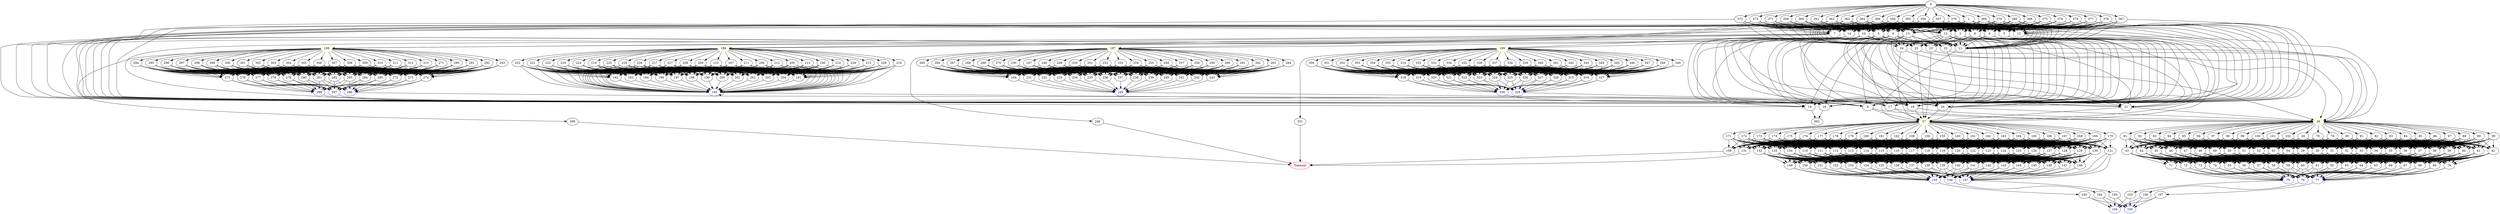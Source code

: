 digraph G {
	0 -> 1;
	0 -> 356;
	0 -> 357;
	0 -> 358;
	0 -> 359;
	0 -> 360;
	0 -> 361;
	0 -> 362;
	0 -> 363;
	0 -> 364;
	0 -> 365;
	0 -> 366;
	0 -> 367;
	0 -> 368;
	0 -> 369;
	0 -> 370;
	0 -> 371;
	0 -> 372;
	0 -> 373;
	0 -> 374;
	0 -> 375;
	0 -> 376;
	0 -> 377;
	0 -> 378;
	0 -> 379;
	0 -> 380;
	1 -> 2;
	1 -> 3;
	1 -> 4;
	1 -> 5;
	1 -> 6;
	1 -> 7;
	1 -> 8;
	1 -> 9;
	1 -> 10;
	1 -> 11;
	1 -> 12;
	1 -> 13;
	1 -> 14;
	1 -> 15;
	2 -> 4;
	2 -> 11;
	2 -> 16;
	2 -> 17;
	2 -> 18;
	2 -> 19;
	2 -> 20;
	2 -> 21;
	2 -> 22;
	2 -> 23;
	2 -> 24;
	2 -> 25;
	3 -> 4;
	3 -> 11;
	3 -> 16;
	3 -> 17;
	3 -> 18;
	3 -> 19;
	3 -> 20;
	3 -> 21;
	3 -> 22;
	3 -> 23;
	3 -> 24;
	3 -> 25;
	4 -> "26";
26 [color=yellow];
	4 -> "27";
27 [color=yellow];
	5 -> "26";
26 [color=yellow];
	5 -> "27";
27 [color=yellow];
	6 -> 4;
	6 -> 11;
	6 -> 16;
	6 -> 17;
	6 -> 18;
	6 -> 19;
	6 -> 20;
	6 -> 21;
	6 -> 22;
	6 -> 23;
	6 -> 24;
	6 -> 25;
	7 -> "186";
186 [color=yellow];
	7 -> "187";
187 [color=yellow];
	7 -> "188";
188 [color=yellow];
	7 -> "189";
189 [color=yellow];
	8 -> 4;
	8 -> 11;
	8 -> 16;
	8 -> 17;
	8 -> 18;
	8 -> 19;
	8 -> 20;
	8 -> 21;
	8 -> 22;
	8 -> 23;
	8 -> 24;
	8 -> 25;
	9 -> 4;
	9 -> 11;
	9 -> 16;
	9 -> 17;
	9 -> 18;
	9 -> 19;
	9 -> 20;
	9 -> 21;
	9 -> 22;
	9 -> 23;
	9 -> 24;
	9 -> 25;
	10 -> 4;
	10 -> 11;
	10 -> 16;
	10 -> 17;
	10 -> 18;
	10 -> 19;
	10 -> 20;
	10 -> 21;
	10 -> 22;
	10 -> 23;
	10 -> 24;
	10 -> 25;
	11 -> "26";
26 [color=yellow];
	11 -> "27";
27 [color=yellow];
	12 -> "26";
26 [color=yellow];
	12 -> "27";
27 [color=yellow];
	13 -> 4;
	13 -> 11;
	13 -> 16;
	13 -> 17;
	13 -> 18;
	13 -> 19;
	13 -> 20;
	13 -> 21;
	13 -> 22;
	13 -> 23;
	13 -> 24;
	13 -> 25;
	14 -> "186";
186 [color=yellow];
	14 -> "187";
187 [color=yellow];
	14 -> "188";
188 [color=yellow];
	14 -> "189";
189 [color=yellow];
	15 -> 4;
	15 -> 11;
	15 -> 16;
	15 -> 17;
	15 -> 18;
	15 -> 19;
	15 -> 20;
	15 -> 21;
	15 -> 22;
	15 -> 23;
	15 -> 24;
	15 -> 25;
	16 -> 981;
	17 -> "26";
26 [color=yellow];
	17 -> "27";
27 [color=yellow];
	18 -> 981;
	19 -> "26";
26 [color=yellow];
	19 -> "27";
27 [color=yellow];
	20 -> "26";
26 [color=yellow];
	20 -> "27";
27 [color=yellow];
	21 -> "26";
26 [color=yellow];
	21 -> "27";
27 [color=yellow];
	22 -> "26";
26 [color=yellow];
	22 -> "27";
27 [color=yellow];
	23 -> "26";
26 [color=yellow];
	23 -> "27";
27 [color=yellow];
	24 -> "26";
26 [color=yellow];
	24 -> "27";
27 [color=yellow];
	25 -> "26";
26 [color=yellow];
	25 -> "27";
27 [color=yellow];
	26 -> 28;
	26 -> 78;
	26 -> 79;
	26 -> 80;
	26 -> 81;
	26 -> 82;
	26 -> 83;
	26 -> 84;
	26 -> 85;
	26 -> 86;
	26 -> 87;
	26 -> 88;
	26 -> 89;
	26 -> 90;
	26 -> 91;
	26 -> 92;
	26 -> 93;
	26 -> 94;
	26 -> 95;
	26 -> 96;
	26 -> 97;
	26 -> 98;
	26 -> 99;
	26 -> 100;
	26 -> 101;
	26 -> 102;
	27 -> 108;
	27 -> 158;
	27 -> 159;
	27 -> 160;
	27 -> 161;
	27 -> 162;
	27 -> 163;
	27 -> 164;
	27 -> 165;
	27 -> 166;
	27 -> 167;
	27 -> 168;
	27 -> 169;
	27 -> 170;
	27 -> 171;
	27 -> 172;
	27 -> 173;
	27 -> 174;
	27 -> 175;
	27 -> 176;
	27 -> 177;
	27 -> 178;
	27 -> 179;
	27 -> 180;
	27 -> 181;
	27 -> 182;
	28 -> 29;
	28 -> 30;
	28 -> 31;
	28 -> 32;
	28 -> 33;
	28 -> 34;
	28 -> 35;
	28 -> 36;
	28 -> 37;
	28 -> 38;
	28 -> 39;
	28 -> 40;
	28 -> 41;
	28 -> 42;
	28 -> 43;
	28 -> 44;
	28 -> 45;
	28 -> 46;
	28 -> 47;
	28 -> 48;
	28 -> 49;
	28 -> 50;
	28 -> 51;
	28 -> 52;
	28 -> 53;
	28 -> 54;
	29 -> 55;
	29 -> 56;
	29 -> 57;
	29 -> 58;
	29 -> 59;
	29 -> 60;
	29 -> 61;
	29 -> 62;
	29 -> 63;
	29 -> 64;
	29 -> 65;
	29 -> 66;
	29 -> 67;
	29 -> 68;
	29 -> 69;
	29 -> 70;
	29 -> 71;
	29 -> 72;
	29 -> 73;
	29 -> 74;
	30 -> 55;
	30 -> 56;
	30 -> 57;
	30 -> 58;
	30 -> 59;
	30 -> 60;
	30 -> 61;
	30 -> 62;
	30 -> 63;
	30 -> 64;
	30 -> 65;
	30 -> 66;
	30 -> 67;
	30 -> 68;
	30 -> 69;
	30 -> 70;
	30 -> 71;
	30 -> 72;
	30 -> 73;
	30 -> 74;
	31 -> 55;
	31 -> 56;
	31 -> 57;
	31 -> 58;
	31 -> 59;
	31 -> 60;
	31 -> 61;
	31 -> 62;
	31 -> 63;
	31 -> 64;
	31 -> 65;
	31 -> 66;
	31 -> 67;
	31 -> 68;
	31 -> 69;
	31 -> 70;
	31 -> 71;
	31 -> 72;
	31 -> 73;
	31 -> 74;
	32 -> 55;
	32 -> 56;
	32 -> 57;
	32 -> 58;
	32 -> 59;
	32 -> 60;
	32 -> 61;
	32 -> 62;
	32 -> 63;
	32 -> 64;
	32 -> 65;
	32 -> 66;
	32 -> 67;
	32 -> 68;
	32 -> 69;
	32 -> 70;
	32 -> 71;
	32 -> 72;
	32 -> 73;
	32 -> 74;
	33 -> 55;
	33 -> 56;
	33 -> 57;
	33 -> 58;
	33 -> 59;
	33 -> 60;
	33 -> 61;
	33 -> 62;
	33 -> 63;
	33 -> 64;
	33 -> 65;
	33 -> 66;
	33 -> 67;
	33 -> 68;
	33 -> 69;
	33 -> 70;
	33 -> 71;
	33 -> 72;
	33 -> 73;
	33 -> 74;
	34 -> 55;
	34 -> 56;
	34 -> 57;
	34 -> 58;
	34 -> 59;
	34 -> 60;
	34 -> 61;
	34 -> 62;
	34 -> 63;
	34 -> 64;
	34 -> 65;
	34 -> 66;
	34 -> 67;
	34 -> 68;
	34 -> 69;
	34 -> 70;
	34 -> 71;
	34 -> 72;
	34 -> 73;
	34 -> 74;
	35 -> 55;
	35 -> 56;
	35 -> 57;
	35 -> 58;
	35 -> 59;
	35 -> 60;
	35 -> 61;
	35 -> 62;
	35 -> 63;
	35 -> 64;
	35 -> 65;
	35 -> 66;
	35 -> 67;
	35 -> 68;
	35 -> 69;
	35 -> 70;
	35 -> 71;
	35 -> 72;
	35 -> 73;
	35 -> 74;
	36 -> 55;
	36 -> 56;
	36 -> 57;
	36 -> 58;
	36 -> 59;
	36 -> 60;
	36 -> 61;
	36 -> 62;
	36 -> 63;
	36 -> 64;
	36 -> 65;
	36 -> 66;
	36 -> 67;
	36 -> 68;
	36 -> 69;
	36 -> 70;
	36 -> 71;
	36 -> 72;
	36 -> 73;
	36 -> 74;
	37 -> 55;
	37 -> 56;
	37 -> 57;
	37 -> 58;
	37 -> 59;
	37 -> 60;
	37 -> 61;
	37 -> 62;
	37 -> 63;
	37 -> 64;
	37 -> 65;
	37 -> 66;
	37 -> 67;
	37 -> 68;
	37 -> 69;
	37 -> 70;
	37 -> 71;
	37 -> 72;
	37 -> 73;
	37 -> 74;
	38 -> 55;
	38 -> 56;
	38 -> 57;
	38 -> 58;
	38 -> 59;
	38 -> 60;
	38 -> 61;
	38 -> 62;
	38 -> 63;
	38 -> 64;
	38 -> 65;
	38 -> 66;
	38 -> 67;
	38 -> 68;
	38 -> 69;
	38 -> 70;
	38 -> 71;
	38 -> 72;
	38 -> 73;
	38 -> 74;
	39 -> 55;
	39 -> 56;
	39 -> 57;
	39 -> 58;
	39 -> 59;
	39 -> 60;
	39 -> 61;
	39 -> 62;
	39 -> 63;
	39 -> 64;
	39 -> 65;
	39 -> 66;
	39 -> 67;
	39 -> 68;
	39 -> 69;
	39 -> 70;
	39 -> 71;
	39 -> 72;
	39 -> 73;
	39 -> 74;
	40 -> 55;
	40 -> 56;
	40 -> 57;
	40 -> 58;
	40 -> 59;
	40 -> 60;
	40 -> 61;
	40 -> 62;
	40 -> 63;
	40 -> 64;
	40 -> 65;
	40 -> 66;
	40 -> 67;
	40 -> 68;
	40 -> 69;
	40 -> 70;
	40 -> 71;
	40 -> 72;
	40 -> 73;
	40 -> 74;
	41 -> 55;
	41 -> 56;
	41 -> 57;
	41 -> 58;
	41 -> 59;
	41 -> 60;
	41 -> 61;
	41 -> 62;
	41 -> 63;
	41 -> 64;
	41 -> 65;
	41 -> 66;
	41 -> 67;
	41 -> 68;
	41 -> 69;
	41 -> 70;
	41 -> 71;
	41 -> 72;
	41 -> 73;
	41 -> 74;
	42 -> 55;
	42 -> 56;
	42 -> 57;
	42 -> 58;
	42 -> 59;
	42 -> 60;
	42 -> 61;
	42 -> 62;
	42 -> 63;
	42 -> 64;
	42 -> 65;
	42 -> 66;
	42 -> 67;
	42 -> 68;
	42 -> 69;
	42 -> 70;
	42 -> 71;
	42 -> 72;
	42 -> 73;
	42 -> 74;
	43 -> 55;
	43 -> 56;
	43 -> 57;
	43 -> 58;
	43 -> 59;
	43 -> 60;
	43 -> 61;
	43 -> 62;
	43 -> 63;
	43 -> 64;
	43 -> 65;
	43 -> 66;
	43 -> 67;
	43 -> 68;
	43 -> 69;
	43 -> 70;
	43 -> 71;
	43 -> 72;
	43 -> 73;
	43 -> 74;
	44 -> 55;
	44 -> 56;
	44 -> 57;
	44 -> 58;
	44 -> 59;
	44 -> 60;
	44 -> 61;
	44 -> 62;
	44 -> 63;
	44 -> 64;
	44 -> 65;
	44 -> 66;
	44 -> 67;
	44 -> 68;
	44 -> 69;
	44 -> 70;
	44 -> 71;
	44 -> 72;
	44 -> 73;
	44 -> 74;
	45 -> 55;
	45 -> 56;
	45 -> 57;
	45 -> 58;
	45 -> 59;
	45 -> 60;
	45 -> 61;
	45 -> 62;
	45 -> 63;
	45 -> 64;
	45 -> 65;
	45 -> 66;
	45 -> 67;
	45 -> 68;
	45 -> 69;
	45 -> 70;
	45 -> 71;
	45 -> 72;
	45 -> 73;
	45 -> 74;
	46 -> 55;
	46 -> 56;
	46 -> 57;
	46 -> 58;
	46 -> 59;
	46 -> 60;
	46 -> 61;
	46 -> 62;
	46 -> 63;
	46 -> 64;
	46 -> 65;
	46 -> 66;
	46 -> 67;
	46 -> 68;
	46 -> 69;
	46 -> 70;
	46 -> 71;
	46 -> 72;
	46 -> 73;
	46 -> 74;
	47 -> 55;
	47 -> 56;
	47 -> 57;
	47 -> 58;
	47 -> 59;
	47 -> 60;
	47 -> 61;
	47 -> 62;
	47 -> 63;
	47 -> 64;
	47 -> 65;
	47 -> 66;
	47 -> 67;
	47 -> 68;
	47 -> 69;
	47 -> 70;
	47 -> 71;
	47 -> 72;
	47 -> 73;
	47 -> 74;
	48 -> 55;
	48 -> 56;
	48 -> 57;
	48 -> 58;
	48 -> 59;
	48 -> 60;
	48 -> 61;
	48 -> 62;
	48 -> 63;
	48 -> 64;
	48 -> 65;
	48 -> 66;
	48 -> 67;
	48 -> 68;
	48 -> 69;
	48 -> 70;
	48 -> 71;
	48 -> 72;
	48 -> 73;
	48 -> 74;
	49 -> 55;
	49 -> 56;
	49 -> 57;
	49 -> 58;
	49 -> 59;
	49 -> 60;
	49 -> 61;
	49 -> 62;
	49 -> 63;
	49 -> 64;
	49 -> 65;
	49 -> 66;
	49 -> 67;
	49 -> 68;
	49 -> 69;
	49 -> 70;
	49 -> 71;
	49 -> 72;
	49 -> 73;
	49 -> 74;
	50 -> 55;
	50 -> 56;
	50 -> 57;
	50 -> 58;
	50 -> 59;
	50 -> 60;
	50 -> 61;
	50 -> 62;
	50 -> 63;
	50 -> 64;
	50 -> 65;
	50 -> 66;
	50 -> 67;
	50 -> 68;
	50 -> 69;
	50 -> 70;
	50 -> 71;
	50 -> 72;
	50 -> 73;
	50 -> 74;
	51 -> 55;
	51 -> 56;
	51 -> 57;
	51 -> 58;
	51 -> 59;
	51 -> 60;
	51 -> 61;
	51 -> 62;
	51 -> 63;
	51 -> 64;
	51 -> 65;
	51 -> 66;
	51 -> 67;
	51 -> 68;
	51 -> 69;
	51 -> 70;
	51 -> 71;
	51 -> 72;
	51 -> 73;
	51 -> 74;
	52 -> 55;
	52 -> 56;
	52 -> 57;
	52 -> 58;
	52 -> 59;
	52 -> 60;
	52 -> 61;
	52 -> 62;
	52 -> 63;
	52 -> 64;
	52 -> 65;
	52 -> 66;
	52 -> 67;
	52 -> 68;
	52 -> 69;
	52 -> 70;
	52 -> 71;
	52 -> 72;
	52 -> 73;
	52 -> 74;
	53 -> 55;
	53 -> 56;
	53 -> 57;
	53 -> 58;
	53 -> 59;
	53 -> 60;
	53 -> 61;
	53 -> 62;
	53 -> 63;
	53 -> 64;
	53 -> 65;
	53 -> 66;
	53 -> 67;
	53 -> 68;
	53 -> 69;
	53 -> 70;
	53 -> 71;
	53 -> 72;
	53 -> 73;
	53 -> 74;
	54 -> 55;
	54 -> 56;
	54 -> 57;
	54 -> 58;
	54 -> 59;
	54 -> 60;
	54 -> 61;
	54 -> 62;
	54 -> 63;
	54 -> 64;
	54 -> 65;
	54 -> 66;
	54 -> 67;
	54 -> 68;
	54 -> 69;
	54 -> 70;
	54 -> 71;
	54 -> 72;
	54 -> 73;
	54 -> 74;
	55 -> "75";
75 [color=blue];
	55 -> "76";
76 [color=blue];
	55 -> "77";
77 [color=blue];
	56 -> "75";
75 [color=blue];
	56 -> "76";
76 [color=blue];
	56 -> "77";
77 [color=blue];
	57 -> "75";
75 [color=blue];
	57 -> "76";
76 [color=blue];
	57 -> "77";
77 [color=blue];
	58 -> "75";
75 [color=blue];
	58 -> "76";
76 [color=blue];
	58 -> "77";
77 [color=blue];
	59 -> "75";
75 [color=blue];
	59 -> "76";
76 [color=blue];
	59 -> "77";
77 [color=blue];
	60 -> "75";
75 [color=blue];
	60 -> "76";
76 [color=blue];
	60 -> "77";
77 [color=blue];
	61 -> "75";
75 [color=blue];
	61 -> "76";
76 [color=blue];
	61 -> "77";
77 [color=blue];
	62 -> "75";
75 [color=blue];
	62 -> "76";
76 [color=blue];
	62 -> "77";
77 [color=blue];
	63 -> "75";
75 [color=blue];
	63 -> "76";
76 [color=blue];
	63 -> "77";
77 [color=blue];
	64 -> "75";
75 [color=blue];
	64 -> "76";
76 [color=blue];
	64 -> "77";
77 [color=blue];
	65 -> "75";
75 [color=blue];
	65 -> "76";
76 [color=blue];
	65 -> "77";
77 [color=blue];
	66 -> "75";
75 [color=blue];
	66 -> "76";
76 [color=blue];
	66 -> "77";
77 [color=blue];
	67 -> "75";
75 [color=blue];
	67 -> "76";
76 [color=blue];
	67 -> "77";
77 [color=blue];
	68 -> "75";
75 [color=blue];
	68 -> "76";
76 [color=blue];
	68 -> "77";
77 [color=blue];
	69 -> "75";
75 [color=blue];
	69 -> "76";
76 [color=blue];
	69 -> "77";
77 [color=blue];
	70 -> "75";
75 [color=blue];
	70 -> "76";
76 [color=blue];
	70 -> "77";
77 [color=blue];
	71 -> "75";
75 [color=blue];
	71 -> "76";
76 [color=blue];
	71 -> "77";
77 [color=blue];
	72 -> "75";
75 [color=blue];
	72 -> "76";
76 [color=blue];
	72 -> "77";
77 [color=blue];
	73 -> "75";
75 [color=blue];
	73 -> "76";
76 [color=blue];
	73 -> "77";
77 [color=blue];
	74 -> "75";
75 [color=blue];
	74 -> "76";
76 [color=blue];
	74 -> "77";
77 [color=blue];
	75 -> 103;
	76 -> 106;
	77 -> 107;
	78 -> 29;
	78 -> 30;
	78 -> 31;
	78 -> 32;
	78 -> 33;
	78 -> 34;
	78 -> 35;
	78 -> 36;
	78 -> 37;
	78 -> 38;
	78 -> 39;
	78 -> 40;
	78 -> 41;
	78 -> 42;
	78 -> 43;
	78 -> 44;
	78 -> 45;
	78 -> 46;
	78 -> 47;
	78 -> 48;
	78 -> 49;
	78 -> 50;
	78 -> 51;
	78 -> 52;
	78 -> 53;
	78 -> 54;
	79 -> 29;
	79 -> 30;
	79 -> 31;
	79 -> 32;
	79 -> 33;
	79 -> 34;
	79 -> 35;
	79 -> 36;
	79 -> 37;
	79 -> 38;
	79 -> 39;
	79 -> 40;
	79 -> 41;
	79 -> 42;
	79 -> 43;
	79 -> 44;
	79 -> 45;
	79 -> 46;
	79 -> 47;
	79 -> 48;
	79 -> 49;
	79 -> 50;
	79 -> 51;
	79 -> 52;
	79 -> 53;
	79 -> 54;
	80 -> 29;
	80 -> 30;
	80 -> 31;
	80 -> 32;
	80 -> 33;
	80 -> 34;
	80 -> 35;
	80 -> 36;
	80 -> 37;
	80 -> 38;
	80 -> 39;
	80 -> 40;
	80 -> 41;
	80 -> 42;
	80 -> 43;
	80 -> 44;
	80 -> 45;
	80 -> 46;
	80 -> 47;
	80 -> 48;
	80 -> 49;
	80 -> 50;
	80 -> 51;
	80 -> 52;
	80 -> 53;
	80 -> 54;
	81 -> 29;
	81 -> 30;
	81 -> 31;
	81 -> 32;
	81 -> 33;
	81 -> 34;
	81 -> 35;
	81 -> 36;
	81 -> 37;
	81 -> 38;
	81 -> 39;
	81 -> 40;
	81 -> 41;
	81 -> 42;
	81 -> 43;
	81 -> 44;
	81 -> 45;
	81 -> 46;
	81 -> 47;
	81 -> 48;
	81 -> 49;
	81 -> 50;
	81 -> 51;
	81 -> 52;
	81 -> 53;
	81 -> 54;
	82 -> 29;
	82 -> 30;
	82 -> 31;
	82 -> 32;
	82 -> 33;
	82 -> 34;
	82 -> 35;
	82 -> 36;
	82 -> 37;
	82 -> 38;
	82 -> 39;
	82 -> 40;
	82 -> 41;
	82 -> 42;
	82 -> 43;
	82 -> 44;
	82 -> 45;
	82 -> 46;
	82 -> 47;
	82 -> 48;
	82 -> 49;
	82 -> 50;
	82 -> 51;
	82 -> 52;
	82 -> 53;
	82 -> 54;
	83 -> 29;
	83 -> 30;
	83 -> 31;
	83 -> 32;
	83 -> 33;
	83 -> 34;
	83 -> 35;
	83 -> 36;
	83 -> 37;
	83 -> 38;
	83 -> 39;
	83 -> 40;
	83 -> 41;
	83 -> 42;
	83 -> 43;
	83 -> 44;
	83 -> 45;
	83 -> 46;
	83 -> 47;
	83 -> 48;
	83 -> 49;
	83 -> 50;
	83 -> 51;
	83 -> 52;
	83 -> 53;
	83 -> 54;
	84 -> 29;
	84 -> 30;
	84 -> 31;
	84 -> 32;
	84 -> 33;
	84 -> 34;
	84 -> 35;
	84 -> 36;
	84 -> 37;
	84 -> 38;
	84 -> 39;
	84 -> 40;
	84 -> 41;
	84 -> 42;
	84 -> 43;
	84 -> 44;
	84 -> 45;
	84 -> 46;
	84 -> 47;
	84 -> 48;
	84 -> 49;
	84 -> 50;
	84 -> 51;
	84 -> 52;
	84 -> 53;
	84 -> 54;
	85 -> 29;
	85 -> 30;
	85 -> 31;
	85 -> 32;
	85 -> 33;
	85 -> 34;
	85 -> 35;
	85 -> 36;
	85 -> 37;
	85 -> 38;
	85 -> 39;
	85 -> 40;
	85 -> 41;
	85 -> 42;
	85 -> 43;
	85 -> 44;
	85 -> 45;
	85 -> 46;
	85 -> 47;
	85 -> 48;
	85 -> 49;
	85 -> 50;
	85 -> 51;
	85 -> 52;
	85 -> 53;
	85 -> 54;
	86 -> 29;
	86 -> 30;
	86 -> 31;
	86 -> 32;
	86 -> 33;
	86 -> 34;
	86 -> 35;
	86 -> 36;
	86 -> 37;
	86 -> 38;
	86 -> 39;
	86 -> 40;
	86 -> 41;
	86 -> 42;
	86 -> 43;
	86 -> 44;
	86 -> 45;
	86 -> 46;
	86 -> 47;
	86 -> 48;
	86 -> 49;
	86 -> 50;
	86 -> 51;
	86 -> 52;
	86 -> 53;
	86 -> 54;
	87 -> 29;
	87 -> 30;
	87 -> 31;
	87 -> 32;
	87 -> 33;
	87 -> 34;
	87 -> 35;
	87 -> 36;
	87 -> 37;
	87 -> 38;
	87 -> 39;
	87 -> 40;
	87 -> 41;
	87 -> 42;
	87 -> 43;
	87 -> 44;
	87 -> 45;
	87 -> 46;
	87 -> 47;
	87 -> 48;
	87 -> 49;
	87 -> 50;
	87 -> 51;
	87 -> 52;
	87 -> 53;
	87 -> 54;
	88 -> 29;
	88 -> 30;
	88 -> 31;
	88 -> 32;
	88 -> 33;
	88 -> 34;
	88 -> 35;
	88 -> 36;
	88 -> 37;
	88 -> 38;
	88 -> 39;
	88 -> 40;
	88 -> 41;
	88 -> 42;
	88 -> 43;
	88 -> 44;
	88 -> 45;
	88 -> 46;
	88 -> 47;
	88 -> 48;
	88 -> 49;
	88 -> 50;
	88 -> 51;
	88 -> 52;
	88 -> 53;
	88 -> 54;
	89 -> 29;
	89 -> 30;
	89 -> 31;
	89 -> 32;
	89 -> 33;
	89 -> 34;
	89 -> 35;
	89 -> 36;
	89 -> 37;
	89 -> 38;
	89 -> 39;
	89 -> 40;
	89 -> 41;
	89 -> 42;
	89 -> 43;
	89 -> 44;
	89 -> 45;
	89 -> 46;
	89 -> 47;
	89 -> 48;
	89 -> 49;
	89 -> 50;
	89 -> 51;
	89 -> 52;
	89 -> 53;
	89 -> 54;
	90 -> 29;
	90 -> 30;
	90 -> 31;
	90 -> 32;
	90 -> 33;
	90 -> 34;
	90 -> 35;
	90 -> 36;
	90 -> 37;
	90 -> 38;
	90 -> 39;
	90 -> 40;
	90 -> 41;
	90 -> 42;
	90 -> 43;
	90 -> 44;
	90 -> 45;
	90 -> 46;
	90 -> 47;
	90 -> 48;
	90 -> 49;
	90 -> 50;
	90 -> 51;
	90 -> 52;
	90 -> 53;
	90 -> 54;
	91 -> 29;
	91 -> 30;
	91 -> 31;
	91 -> 32;
	91 -> 33;
	91 -> 34;
	91 -> 35;
	91 -> 36;
	91 -> 37;
	91 -> 38;
	91 -> 39;
	91 -> 40;
	91 -> 41;
	91 -> 42;
	91 -> 43;
	91 -> 44;
	91 -> 45;
	91 -> 46;
	91 -> 47;
	91 -> 48;
	91 -> 49;
	91 -> 50;
	91 -> 51;
	91 -> 52;
	91 -> 53;
	91 -> 54;
	92 -> 29;
	92 -> 30;
	92 -> 31;
	92 -> 32;
	92 -> 33;
	92 -> 34;
	92 -> 35;
	92 -> 36;
	92 -> 37;
	92 -> 38;
	92 -> 39;
	92 -> 40;
	92 -> 41;
	92 -> 42;
	92 -> 43;
	92 -> 44;
	92 -> 45;
	92 -> 46;
	92 -> 47;
	92 -> 48;
	92 -> 49;
	92 -> 50;
	92 -> 51;
	92 -> 52;
	92 -> 53;
	92 -> 54;
	93 -> 29;
	93 -> 30;
	93 -> 31;
	93 -> 32;
	93 -> 33;
	93 -> 34;
	93 -> 35;
	93 -> 36;
	93 -> 37;
	93 -> 38;
	93 -> 39;
	93 -> 40;
	93 -> 41;
	93 -> 42;
	93 -> 43;
	93 -> 44;
	93 -> 45;
	93 -> 46;
	93 -> 47;
	93 -> 48;
	93 -> 49;
	93 -> 50;
	93 -> 51;
	93 -> 52;
	93 -> 53;
	93 -> 54;
	94 -> 29;
	94 -> 30;
	94 -> 31;
	94 -> 32;
	94 -> 33;
	94 -> 34;
	94 -> 35;
	94 -> 36;
	94 -> 37;
	94 -> 38;
	94 -> 39;
	94 -> 40;
	94 -> 41;
	94 -> 42;
	94 -> 43;
	94 -> 44;
	94 -> 45;
	94 -> 46;
	94 -> 47;
	94 -> 48;
	94 -> 49;
	94 -> 50;
	94 -> 51;
	94 -> 52;
	94 -> 53;
	94 -> 54;
	95 -> 29;
	95 -> 30;
	95 -> 31;
	95 -> 32;
	95 -> 33;
	95 -> 34;
	95 -> 35;
	95 -> 36;
	95 -> 37;
	95 -> 38;
	95 -> 39;
	95 -> 40;
	95 -> 41;
	95 -> 42;
	95 -> 43;
	95 -> 44;
	95 -> 45;
	95 -> 46;
	95 -> 47;
	95 -> 48;
	95 -> 49;
	95 -> 50;
	95 -> 51;
	95 -> 52;
	95 -> 53;
	95 -> 54;
	96 -> 29;
	96 -> 30;
	96 -> 31;
	96 -> 32;
	96 -> 33;
	96 -> 34;
	96 -> 35;
	96 -> 36;
	96 -> 37;
	96 -> 38;
	96 -> 39;
	96 -> 40;
	96 -> 41;
	96 -> 42;
	96 -> 43;
	96 -> 44;
	96 -> 45;
	96 -> 46;
	96 -> 47;
	96 -> 48;
	96 -> 49;
	96 -> 50;
	96 -> 51;
	96 -> 52;
	96 -> 53;
	96 -> 54;
	97 -> 29;
	97 -> 30;
	97 -> 31;
	97 -> 32;
	97 -> 33;
	97 -> 34;
	97 -> 35;
	97 -> 36;
	97 -> 37;
	97 -> 38;
	97 -> 39;
	97 -> 40;
	97 -> 41;
	97 -> 42;
	97 -> 43;
	97 -> 44;
	97 -> 45;
	97 -> 46;
	97 -> 47;
	97 -> 48;
	97 -> 49;
	97 -> 50;
	97 -> 51;
	97 -> 52;
	97 -> 53;
	97 -> 54;
	98 -> 29;
	98 -> 30;
	98 -> 31;
	98 -> 32;
	98 -> 33;
	98 -> 34;
	98 -> 35;
	98 -> 36;
	98 -> 37;
	98 -> 38;
	98 -> 39;
	98 -> 40;
	98 -> 41;
	98 -> 42;
	98 -> 43;
	98 -> 44;
	98 -> 45;
	98 -> 46;
	98 -> 47;
	98 -> 48;
	98 -> 49;
	98 -> 50;
	98 -> 51;
	98 -> 52;
	98 -> 53;
	98 -> 54;
	99 -> 29;
	99 -> 30;
	99 -> 31;
	99 -> 32;
	99 -> 33;
	99 -> 34;
	99 -> 35;
	99 -> 36;
	99 -> 37;
	99 -> 38;
	99 -> 39;
	99 -> 40;
	99 -> 41;
	99 -> 42;
	99 -> 43;
	99 -> 44;
	99 -> 45;
	99 -> 46;
	99 -> 47;
	99 -> 48;
	99 -> 49;
	99 -> 50;
	99 -> 51;
	99 -> 52;
	99 -> 53;
	99 -> 54;
	100 -> 29;
	100 -> 30;
	100 -> 31;
	100 -> 32;
	100 -> 33;
	100 -> 34;
	100 -> 35;
	100 -> 36;
	100 -> 37;
	100 -> 38;
	100 -> 39;
	100 -> 40;
	100 -> 41;
	100 -> 42;
	100 -> 43;
	100 -> 44;
	100 -> 45;
	100 -> 46;
	100 -> 47;
	100 -> 48;
	100 -> 49;
	100 -> 50;
	100 -> 51;
	100 -> 52;
	100 -> 53;
	100 -> 54;
	101 -> 29;
	101 -> 30;
	101 -> 31;
	101 -> 32;
	101 -> 33;
	101 -> 34;
	101 -> 35;
	101 -> 36;
	101 -> 37;
	101 -> 38;
	101 -> 39;
	101 -> 40;
	101 -> 41;
	101 -> 42;
	101 -> 43;
	101 -> 44;
	101 -> 45;
	101 -> 46;
	101 -> 47;
	101 -> 48;
	101 -> 49;
	101 -> 50;
	101 -> 51;
	101 -> 52;
	101 -> 53;
	101 -> 54;
	102 -> 29;
	102 -> 30;
	102 -> 31;
	102 -> 32;
	102 -> 33;
	102 -> 34;
	102 -> 35;
	102 -> 36;
	102 -> 37;
	102 -> 38;
	102 -> 39;
	102 -> 40;
	102 -> 41;
	102 -> 42;
	102 -> 43;
	102 -> 44;
	102 -> 45;
	102 -> 46;
	102 -> 47;
	102 -> 48;
	102 -> 49;
	102 -> 50;
	102 -> 51;
	102 -> 52;
	102 -> 53;
	102 -> 54;
	103 -> "104";
104 [color=blue];
	103 -> "105";
105 [color=blue];
	106 -> "104";
104 [color=blue];
	106 -> "105";
105 [color=blue];
	107 -> "104";
104 [color=blue];
	107 -> "105";
105 [color=blue];
	108 -> 109;
	108 -> 110;
	108 -> 111;
	108 -> 112;
	108 -> 113;
	108 -> 114;
	108 -> 115;
	108 -> 116;
	108 -> 117;
	108 -> 118;
	108 -> 119;
	108 -> 120;
	108 -> 121;
	108 -> 122;
	108 -> 123;
	108 -> 124;
	108 -> 125;
	108 -> 126;
	108 -> 127;
	108 -> 128;
	108 -> 129;
	108 -> 130;
	108 -> 131;
	108 -> 132;
	108 -> 133;
	108 -> 134;
	109 -> "Timeout";
Timeout [color=red];
	110 -> 135;
	110 -> 136;
	110 -> 137;
	110 -> 138;
	110 -> 139;
	110 -> 140;
	110 -> 141;
	110 -> 142;
	110 -> 143;
	110 -> 144;
	110 -> 145;
	110 -> 146;
	110 -> 147;
	110 -> 148;
	110 -> 149;
	110 -> 150;
	110 -> 151;
	110 -> 152;
	110 -> 153;
	110 -> 154;
	111 -> 135;
	111 -> 136;
	111 -> 137;
	111 -> 138;
	111 -> 139;
	111 -> 140;
	111 -> 141;
	111 -> 142;
	111 -> 143;
	111 -> 144;
	111 -> 145;
	111 -> 146;
	111 -> 147;
	111 -> 148;
	111 -> 149;
	111 -> 150;
	111 -> 151;
	111 -> 152;
	111 -> 153;
	111 -> 154;
	112 -> 135;
	112 -> 136;
	112 -> 137;
	112 -> 138;
	112 -> 139;
	112 -> 140;
	112 -> 141;
	112 -> 142;
	112 -> 143;
	112 -> 144;
	112 -> 145;
	112 -> 146;
	112 -> 147;
	112 -> 148;
	112 -> 149;
	112 -> 150;
	112 -> 151;
	112 -> 152;
	112 -> 153;
	112 -> 154;
	113 -> 135;
	113 -> 136;
	113 -> 137;
	113 -> 138;
	113 -> 139;
	113 -> 140;
	113 -> 141;
	113 -> 142;
	113 -> 143;
	113 -> 144;
	113 -> 145;
	113 -> 146;
	113 -> 147;
	113 -> 148;
	113 -> 149;
	113 -> 150;
	113 -> 151;
	113 -> 152;
	113 -> 153;
	113 -> 154;
	114 -> 135;
	114 -> 136;
	114 -> 137;
	114 -> 138;
	114 -> 139;
	114 -> 140;
	114 -> 141;
	114 -> 142;
	114 -> 143;
	114 -> 144;
	114 -> 145;
	114 -> 146;
	114 -> 147;
	114 -> 148;
	114 -> 149;
	114 -> 150;
	114 -> 151;
	114 -> 152;
	114 -> 153;
	114 -> 154;
	115 -> 135;
	115 -> 136;
	115 -> 137;
	115 -> 138;
	115 -> 139;
	115 -> 140;
	115 -> 141;
	115 -> 142;
	115 -> 143;
	115 -> 144;
	115 -> 145;
	115 -> 146;
	115 -> 147;
	115 -> 148;
	115 -> 149;
	115 -> 150;
	115 -> 151;
	115 -> 152;
	115 -> 153;
	115 -> 154;
	116 -> 135;
	116 -> 136;
	116 -> 137;
	116 -> 138;
	116 -> 139;
	116 -> 140;
	116 -> 141;
	116 -> 142;
	116 -> 143;
	116 -> 144;
	116 -> 145;
	116 -> 146;
	116 -> 147;
	116 -> 148;
	116 -> 149;
	116 -> 150;
	116 -> 151;
	116 -> 152;
	116 -> 153;
	116 -> 154;
	117 -> 135;
	117 -> 136;
	117 -> 137;
	117 -> 138;
	117 -> 139;
	117 -> 140;
	117 -> 141;
	117 -> 142;
	117 -> 143;
	117 -> 144;
	117 -> 145;
	117 -> 146;
	117 -> 147;
	117 -> 148;
	117 -> 149;
	117 -> 150;
	117 -> 151;
	117 -> 152;
	117 -> 153;
	117 -> 154;
	118 -> 135;
	118 -> 136;
	118 -> 137;
	118 -> 138;
	118 -> 139;
	118 -> 140;
	118 -> 141;
	118 -> 142;
	118 -> 143;
	118 -> 144;
	118 -> 145;
	118 -> 146;
	118 -> 147;
	118 -> 148;
	118 -> 149;
	118 -> 150;
	118 -> 151;
	118 -> 152;
	118 -> 153;
	118 -> 154;
	119 -> 135;
	119 -> 136;
	119 -> 137;
	119 -> 138;
	119 -> 139;
	119 -> 140;
	119 -> 141;
	119 -> 142;
	119 -> 143;
	119 -> 144;
	119 -> 145;
	119 -> 146;
	119 -> 147;
	119 -> 148;
	119 -> 149;
	119 -> 150;
	119 -> 151;
	119 -> 152;
	119 -> 153;
	119 -> 154;
	120 -> 135;
	120 -> 136;
	120 -> 137;
	120 -> 138;
	120 -> 139;
	120 -> 140;
	120 -> 141;
	120 -> 142;
	120 -> 143;
	120 -> 144;
	120 -> 145;
	120 -> 146;
	120 -> 147;
	120 -> 148;
	120 -> 149;
	120 -> 150;
	120 -> 151;
	120 -> 152;
	120 -> 153;
	120 -> 154;
	121 -> "155";
155 [color=blue];
	121 -> "156";
156 [color=blue];
	121 -> "157";
157 [color=blue];
	122 -> 135;
	122 -> 136;
	122 -> 137;
	122 -> 138;
	122 -> 139;
	122 -> 140;
	122 -> 141;
	122 -> 142;
	122 -> 143;
	122 -> 144;
	122 -> 145;
	122 -> 146;
	122 -> 147;
	122 -> 148;
	122 -> 149;
	122 -> 150;
	122 -> 151;
	122 -> 152;
	122 -> 153;
	122 -> 154;
	123 -> 135;
	123 -> 136;
	123 -> 137;
	123 -> 138;
	123 -> 139;
	123 -> 140;
	123 -> 141;
	123 -> 142;
	123 -> 143;
	123 -> 144;
	123 -> 145;
	123 -> 146;
	123 -> 147;
	123 -> 148;
	123 -> 149;
	123 -> 150;
	123 -> 151;
	123 -> 152;
	123 -> 153;
	123 -> 154;
	124 -> 135;
	124 -> 136;
	124 -> 137;
	124 -> 138;
	124 -> 139;
	124 -> 140;
	124 -> 141;
	124 -> 142;
	124 -> 143;
	124 -> 144;
	124 -> 145;
	124 -> 146;
	124 -> 147;
	124 -> 148;
	124 -> 149;
	124 -> 150;
	124 -> 151;
	124 -> 152;
	124 -> 153;
	124 -> 154;
	125 -> 135;
	125 -> 136;
	125 -> 137;
	125 -> 138;
	125 -> 139;
	125 -> 140;
	125 -> 141;
	125 -> 142;
	125 -> 143;
	125 -> 144;
	125 -> 145;
	125 -> 146;
	125 -> 147;
	125 -> 148;
	125 -> 149;
	125 -> 150;
	125 -> 151;
	125 -> 152;
	125 -> 153;
	125 -> 154;
	126 -> 135;
	126 -> 136;
	126 -> 137;
	126 -> 138;
	126 -> 139;
	126 -> 140;
	126 -> 141;
	126 -> 142;
	126 -> 143;
	126 -> 144;
	126 -> 145;
	126 -> 146;
	126 -> 147;
	126 -> 148;
	126 -> 149;
	126 -> 150;
	126 -> 151;
	126 -> 152;
	126 -> 153;
	126 -> 154;
	127 -> 135;
	127 -> 136;
	127 -> 137;
	127 -> 138;
	127 -> 139;
	127 -> 140;
	127 -> 141;
	127 -> 142;
	127 -> 143;
	127 -> 144;
	127 -> 145;
	127 -> 146;
	127 -> 147;
	127 -> 148;
	127 -> 149;
	127 -> 150;
	127 -> 151;
	127 -> 152;
	127 -> 153;
	127 -> 154;
	128 -> 135;
	128 -> 136;
	128 -> 137;
	128 -> 138;
	128 -> 139;
	128 -> 140;
	128 -> 141;
	128 -> 142;
	128 -> 143;
	128 -> 144;
	128 -> 145;
	128 -> 146;
	128 -> 147;
	128 -> 148;
	128 -> 149;
	128 -> 150;
	128 -> 151;
	128 -> 152;
	128 -> 153;
	128 -> 154;
	129 -> 135;
	129 -> 136;
	129 -> 137;
	129 -> 138;
	129 -> 139;
	129 -> 140;
	129 -> 141;
	129 -> 142;
	129 -> 143;
	129 -> 144;
	129 -> 145;
	129 -> 146;
	129 -> 147;
	129 -> 148;
	129 -> 149;
	129 -> 150;
	129 -> 151;
	129 -> 152;
	129 -> 153;
	129 -> 154;
	130 -> 135;
	130 -> 136;
	130 -> 137;
	130 -> 138;
	130 -> 139;
	130 -> 140;
	130 -> 141;
	130 -> 142;
	130 -> 143;
	130 -> 144;
	130 -> 145;
	130 -> 146;
	130 -> 147;
	130 -> 148;
	130 -> 149;
	130 -> 150;
	130 -> 151;
	130 -> 152;
	130 -> 153;
	130 -> 154;
	131 -> "Timeout";
Timeout [color=red];
	132 -> 135;
	132 -> 136;
	132 -> 137;
	132 -> 138;
	132 -> 139;
	132 -> 140;
	132 -> 141;
	132 -> 142;
	132 -> 143;
	132 -> 144;
	132 -> 145;
	132 -> 146;
	132 -> 147;
	132 -> 148;
	132 -> 149;
	132 -> 150;
	132 -> 151;
	132 -> 152;
	132 -> 153;
	132 -> 154;
	133 -> 135;
	133 -> 136;
	133 -> 137;
	133 -> 138;
	133 -> 139;
	133 -> 140;
	133 -> 141;
	133 -> 142;
	133 -> 143;
	133 -> 144;
	133 -> 145;
	133 -> 146;
	133 -> 147;
	133 -> 148;
	133 -> 149;
	133 -> 150;
	133 -> 151;
	133 -> 152;
	133 -> 153;
	133 -> 154;
	134 -> 135;
	134 -> 136;
	134 -> 137;
	134 -> 138;
	134 -> 139;
	134 -> 140;
	134 -> 141;
	134 -> 142;
	134 -> 143;
	134 -> 144;
	134 -> 145;
	134 -> 146;
	134 -> 147;
	134 -> 148;
	134 -> 149;
	134 -> 150;
	134 -> 151;
	134 -> 152;
	134 -> 153;
	134 -> 154;
	135 -> "155";
155 [color=blue];
	135 -> "156";
156 [color=blue];
	135 -> "157";
157 [color=blue];
	136 -> "155";
155 [color=blue];
	136 -> "156";
156 [color=blue];
	136 -> "157";
157 [color=blue];
	137 -> "155";
155 [color=blue];
	137 -> "156";
156 [color=blue];
	137 -> "157";
157 [color=blue];
	138 -> "155";
155 [color=blue];
	138 -> "156";
156 [color=blue];
	138 -> "157";
157 [color=blue];
	139 -> "155";
155 [color=blue];
	139 -> "156";
156 [color=blue];
	139 -> "157";
157 [color=blue];
	140 -> "155";
155 [color=blue];
	140 -> "156";
156 [color=blue];
	140 -> "157";
157 [color=blue];
	141 -> "155";
155 [color=blue];
	141 -> "156";
156 [color=blue];
	141 -> "157";
157 [color=blue];
	142 -> "155";
155 [color=blue];
	142 -> "156";
156 [color=blue];
	142 -> "157";
157 [color=blue];
	143 -> "155";
155 [color=blue];
	143 -> "156";
156 [color=blue];
	143 -> "157";
157 [color=blue];
	144 -> "155";
155 [color=blue];
	144 -> "156";
156 [color=blue];
	144 -> "157";
157 [color=blue];
	145 -> "155";
155 [color=blue];
	145 -> "156";
156 [color=blue];
	145 -> "157";
157 [color=blue];
	146 -> "155";
155 [color=blue];
	146 -> "156";
156 [color=blue];
	146 -> "157";
157 [color=blue];
	147 -> "155";
155 [color=blue];
	147 -> "156";
156 [color=blue];
	147 -> "157";
157 [color=blue];
	148 -> "155";
155 [color=blue];
	148 -> "156";
156 [color=blue];
	148 -> "157";
157 [color=blue];
	149 -> "155";
155 [color=blue];
	149 -> "156";
156 [color=blue];
	149 -> "157";
157 [color=blue];
	150 -> "155";
155 [color=blue];
	150 -> "156";
156 [color=blue];
	150 -> "157";
157 [color=blue];
	151 -> "155";
155 [color=blue];
	151 -> "156";
156 [color=blue];
	151 -> "157";
157 [color=blue];
	152 -> "155";
155 [color=blue];
	152 -> "156";
156 [color=blue];
	152 -> "157";
157 [color=blue];
	153 -> "155";
155 [color=blue];
	153 -> "156";
156 [color=blue];
	153 -> "157";
157 [color=blue];
	154 -> "155";
155 [color=blue];
	154 -> "156";
156 [color=blue];
	154 -> "157";
157 [color=blue];
	155 -> 183;
	156 -> 184;
	157 -> 185;
	158 -> 109;
	158 -> 110;
	158 -> 111;
	158 -> 112;
	158 -> 113;
	158 -> 114;
	158 -> 115;
	158 -> 116;
	158 -> 117;
	158 -> 118;
	158 -> 119;
	158 -> 120;
	158 -> 121;
	158 -> 122;
	158 -> 123;
	158 -> 124;
	158 -> 125;
	158 -> 126;
	158 -> 127;
	158 -> 128;
	158 -> 129;
	158 -> 130;
	158 -> 131;
	158 -> 132;
	158 -> 133;
	158 -> 134;
	159 -> 109;
	159 -> 110;
	159 -> 111;
	159 -> 112;
	159 -> 113;
	159 -> 114;
	159 -> 115;
	159 -> 116;
	159 -> 117;
	159 -> 118;
	159 -> 119;
	159 -> 120;
	159 -> 121;
	159 -> 122;
	159 -> 123;
	159 -> 124;
	159 -> 125;
	159 -> 126;
	159 -> 127;
	159 -> 128;
	159 -> 129;
	159 -> 130;
	159 -> 131;
	159 -> 132;
	159 -> 133;
	159 -> 134;
	160 -> 109;
	160 -> 110;
	160 -> 111;
	160 -> 112;
	160 -> 113;
	160 -> 114;
	160 -> 115;
	160 -> 116;
	160 -> 117;
	160 -> 118;
	160 -> 119;
	160 -> 120;
	160 -> 121;
	160 -> 122;
	160 -> 123;
	160 -> 124;
	160 -> 125;
	160 -> 126;
	160 -> 127;
	160 -> 128;
	160 -> 129;
	160 -> 130;
	160 -> 131;
	160 -> 132;
	160 -> 133;
	160 -> 134;
	161 -> 109;
	161 -> 110;
	161 -> 111;
	161 -> 112;
	161 -> 113;
	161 -> 114;
	161 -> 115;
	161 -> 116;
	161 -> 117;
	161 -> 118;
	161 -> 119;
	161 -> 120;
	161 -> 121;
	161 -> 122;
	161 -> 123;
	161 -> 124;
	161 -> 125;
	161 -> 126;
	161 -> 127;
	161 -> 128;
	161 -> 129;
	161 -> 130;
	161 -> 131;
	161 -> 132;
	161 -> 133;
	161 -> 134;
	162 -> 109;
	162 -> 110;
	162 -> 111;
	162 -> 112;
	162 -> 113;
	162 -> 114;
	162 -> 115;
	162 -> 116;
	162 -> 117;
	162 -> 118;
	162 -> 119;
	162 -> 120;
	162 -> 121;
	162 -> 122;
	162 -> 123;
	162 -> 124;
	162 -> 125;
	162 -> 126;
	162 -> 127;
	162 -> 128;
	162 -> 129;
	162 -> 130;
	162 -> 131;
	162 -> 132;
	162 -> 133;
	162 -> 134;
	163 -> 109;
	163 -> 110;
	163 -> 111;
	163 -> 112;
	163 -> 113;
	163 -> 114;
	163 -> 115;
	163 -> 116;
	163 -> 117;
	163 -> 118;
	163 -> 119;
	163 -> 120;
	163 -> 121;
	163 -> 122;
	163 -> 123;
	163 -> 124;
	163 -> 125;
	163 -> 126;
	163 -> 127;
	163 -> 128;
	163 -> 129;
	163 -> 130;
	163 -> 131;
	163 -> 132;
	163 -> 133;
	163 -> 134;
	164 -> 109;
	164 -> 110;
	164 -> 111;
	164 -> 112;
	164 -> 113;
	164 -> 114;
	164 -> 115;
	164 -> 116;
	164 -> 117;
	164 -> 118;
	164 -> 119;
	164 -> 120;
	164 -> 121;
	164 -> 122;
	164 -> 123;
	164 -> 124;
	164 -> 125;
	164 -> 126;
	164 -> 127;
	164 -> 128;
	164 -> 129;
	164 -> 130;
	164 -> 131;
	164 -> 132;
	164 -> 133;
	164 -> 134;
	165 -> 109;
	165 -> 110;
	165 -> 111;
	165 -> 112;
	165 -> 113;
	165 -> 114;
	165 -> 115;
	165 -> 116;
	165 -> 117;
	165 -> 118;
	165 -> 119;
	165 -> 120;
	165 -> 121;
	165 -> 122;
	165 -> 123;
	165 -> 124;
	165 -> 125;
	165 -> 126;
	165 -> 127;
	165 -> 128;
	165 -> 129;
	165 -> 130;
	165 -> 131;
	165 -> 132;
	165 -> 133;
	165 -> 134;
	166 -> 109;
	166 -> 110;
	166 -> 111;
	166 -> 112;
	166 -> 113;
	166 -> 114;
	166 -> 115;
	166 -> 116;
	166 -> 117;
	166 -> 118;
	166 -> 119;
	166 -> 120;
	166 -> 121;
	166 -> 122;
	166 -> 123;
	166 -> 124;
	166 -> 125;
	166 -> 126;
	166 -> 127;
	166 -> 128;
	166 -> 129;
	166 -> 130;
	166 -> 131;
	166 -> 132;
	166 -> 133;
	166 -> 134;
	167 -> 109;
	167 -> 110;
	167 -> 111;
	167 -> 112;
	167 -> 113;
	167 -> 114;
	167 -> 115;
	167 -> 116;
	167 -> 117;
	167 -> 118;
	167 -> 119;
	167 -> 120;
	167 -> 121;
	167 -> 122;
	167 -> 123;
	167 -> 124;
	167 -> 125;
	167 -> 126;
	167 -> 127;
	167 -> 128;
	167 -> 129;
	167 -> 130;
	167 -> 131;
	167 -> 132;
	167 -> 133;
	167 -> 134;
	168 -> 109;
	168 -> 110;
	168 -> 111;
	168 -> 112;
	168 -> 113;
	168 -> 114;
	168 -> 115;
	168 -> 116;
	168 -> 117;
	168 -> 118;
	168 -> 119;
	168 -> 120;
	168 -> 121;
	168 -> 122;
	168 -> 123;
	168 -> 124;
	168 -> 125;
	168 -> 126;
	168 -> 127;
	168 -> 128;
	168 -> 129;
	168 -> 130;
	168 -> 131;
	168 -> 132;
	168 -> 133;
	168 -> 134;
	169 -> 109;
	169 -> 110;
	169 -> 111;
	169 -> 112;
	169 -> 113;
	169 -> 114;
	169 -> 115;
	169 -> 116;
	169 -> 117;
	169 -> 118;
	169 -> 119;
	169 -> 120;
	169 -> 121;
	169 -> 122;
	169 -> 123;
	169 -> 124;
	169 -> 125;
	169 -> 126;
	169 -> 127;
	169 -> 128;
	169 -> 129;
	169 -> 130;
	169 -> 131;
	169 -> 132;
	169 -> 133;
	169 -> 134;
	170 -> 109;
	170 -> 110;
	170 -> 111;
	170 -> 112;
	170 -> 113;
	170 -> 114;
	170 -> 115;
	170 -> 116;
	170 -> 117;
	170 -> 118;
	170 -> 119;
	170 -> 120;
	170 -> 121;
	170 -> 122;
	170 -> 123;
	170 -> 124;
	170 -> 125;
	170 -> 126;
	170 -> 127;
	170 -> 128;
	170 -> 129;
	170 -> 130;
	170 -> 131;
	170 -> 132;
	170 -> 133;
	170 -> 134;
	171 -> 109;
	171 -> 110;
	171 -> 111;
	171 -> 112;
	171 -> 113;
	171 -> 114;
	171 -> 115;
	171 -> 116;
	171 -> 117;
	171 -> 118;
	171 -> 119;
	171 -> 120;
	171 -> 121;
	171 -> 122;
	171 -> 123;
	171 -> 124;
	171 -> 125;
	171 -> 126;
	171 -> 127;
	171 -> 128;
	171 -> 129;
	171 -> 130;
	171 -> 131;
	171 -> 132;
	171 -> 133;
	171 -> 134;
	172 -> 109;
	172 -> 110;
	172 -> 111;
	172 -> 112;
	172 -> 113;
	172 -> 114;
	172 -> 115;
	172 -> 116;
	172 -> 117;
	172 -> 118;
	172 -> 119;
	172 -> 120;
	172 -> 121;
	172 -> 122;
	172 -> 123;
	172 -> 124;
	172 -> 125;
	172 -> 126;
	172 -> 127;
	172 -> 128;
	172 -> 129;
	172 -> 130;
	172 -> 131;
	172 -> 132;
	172 -> 133;
	172 -> 134;
	173 -> 109;
	173 -> 110;
	173 -> 111;
	173 -> 112;
	173 -> 113;
	173 -> 114;
	173 -> 115;
	173 -> 116;
	173 -> 117;
	173 -> 118;
	173 -> 119;
	173 -> 120;
	173 -> 121;
	173 -> 122;
	173 -> 123;
	173 -> 124;
	173 -> 125;
	173 -> 126;
	173 -> 127;
	173 -> 128;
	173 -> 129;
	173 -> 130;
	173 -> 131;
	173 -> 132;
	173 -> 133;
	173 -> 134;
	174 -> 109;
	174 -> 110;
	174 -> 111;
	174 -> 112;
	174 -> 113;
	174 -> 114;
	174 -> 115;
	174 -> 116;
	174 -> 117;
	174 -> 118;
	174 -> 119;
	174 -> 120;
	174 -> 121;
	174 -> 122;
	174 -> 123;
	174 -> 124;
	174 -> 125;
	174 -> 126;
	174 -> 127;
	174 -> 128;
	174 -> 129;
	174 -> 130;
	174 -> 131;
	174 -> 132;
	174 -> 133;
	174 -> 134;
	175 -> 109;
	175 -> 110;
	175 -> 111;
	175 -> 112;
	175 -> 113;
	175 -> 114;
	175 -> 115;
	175 -> 116;
	175 -> 117;
	175 -> 118;
	175 -> 119;
	175 -> 120;
	175 -> 121;
	175 -> 122;
	175 -> 123;
	175 -> 124;
	175 -> 125;
	175 -> 126;
	175 -> 127;
	175 -> 128;
	175 -> 129;
	175 -> 130;
	175 -> 131;
	175 -> 132;
	175 -> 133;
	175 -> 134;
	176 -> 109;
	176 -> 110;
	176 -> 111;
	176 -> 112;
	176 -> 113;
	176 -> 114;
	176 -> 115;
	176 -> 116;
	176 -> 117;
	176 -> 118;
	176 -> 119;
	176 -> 120;
	176 -> 121;
	176 -> 122;
	176 -> 123;
	176 -> 124;
	176 -> 125;
	176 -> 126;
	176 -> 127;
	176 -> 128;
	176 -> 129;
	176 -> 130;
	176 -> 131;
	176 -> 132;
	176 -> 133;
	176 -> 134;
	177 -> 109;
	177 -> 110;
	177 -> 111;
	177 -> 112;
	177 -> 113;
	177 -> 114;
	177 -> 115;
	177 -> 116;
	177 -> 117;
	177 -> 118;
	177 -> 119;
	177 -> 120;
	177 -> 121;
	177 -> 122;
	177 -> 123;
	177 -> 124;
	177 -> 125;
	177 -> 126;
	177 -> 127;
	177 -> 128;
	177 -> 129;
	177 -> 130;
	177 -> 131;
	177 -> 132;
	177 -> 133;
	177 -> 134;
	178 -> 109;
	178 -> 110;
	178 -> 111;
	178 -> 112;
	178 -> 113;
	178 -> 114;
	178 -> 115;
	178 -> 116;
	178 -> 117;
	178 -> 118;
	178 -> 119;
	178 -> 120;
	178 -> 121;
	178 -> 122;
	178 -> 123;
	178 -> 124;
	178 -> 125;
	178 -> 126;
	178 -> 127;
	178 -> 128;
	178 -> 129;
	178 -> 130;
	178 -> 131;
	178 -> 132;
	178 -> 133;
	178 -> 134;
	179 -> 109;
	179 -> 110;
	179 -> 111;
	179 -> 112;
	179 -> 113;
	179 -> 114;
	179 -> 115;
	179 -> 116;
	179 -> 117;
	179 -> 118;
	179 -> 119;
	179 -> 120;
	179 -> 121;
	179 -> 122;
	179 -> 123;
	179 -> 124;
	179 -> 125;
	179 -> 126;
	179 -> 127;
	179 -> 128;
	179 -> 129;
	179 -> 130;
	179 -> 131;
	179 -> 132;
	179 -> 133;
	179 -> 134;
	180 -> 109;
	180 -> 110;
	180 -> 111;
	180 -> 112;
	180 -> 113;
	180 -> 114;
	180 -> 115;
	180 -> 116;
	180 -> 117;
	180 -> 118;
	180 -> 119;
	180 -> 120;
	180 -> 121;
	180 -> 122;
	180 -> 123;
	180 -> 124;
	180 -> 125;
	180 -> 126;
	180 -> 127;
	180 -> 128;
	180 -> 129;
	180 -> 130;
	180 -> 131;
	180 -> 132;
	180 -> 133;
	180 -> 134;
	181 -> 109;
	181 -> 110;
	181 -> 111;
	181 -> 112;
	181 -> 113;
	181 -> 114;
	181 -> 115;
	181 -> 116;
	181 -> 117;
	181 -> 118;
	181 -> 119;
	181 -> 120;
	181 -> 121;
	181 -> 122;
	181 -> 123;
	181 -> 124;
	181 -> 125;
	181 -> 126;
	181 -> 127;
	181 -> 128;
	181 -> 129;
	181 -> 130;
	181 -> 131;
	181 -> 132;
	181 -> 133;
	181 -> 134;
	182 -> 109;
	182 -> 110;
	182 -> 111;
	182 -> 112;
	182 -> 113;
	182 -> 114;
	182 -> 115;
	182 -> 116;
	182 -> 117;
	182 -> 118;
	182 -> 119;
	182 -> 120;
	182 -> 121;
	182 -> 122;
	182 -> 123;
	182 -> 124;
	182 -> 125;
	182 -> 126;
	182 -> 127;
	182 -> 128;
	182 -> 129;
	182 -> 130;
	182 -> 131;
	182 -> 132;
	182 -> 133;
	182 -> 134;
	183 -> "104";
104 [color=blue];
	183 -> "105";
105 [color=blue];
	184 -> "104";
104 [color=blue];
	184 -> "105";
105 [color=blue];
	185 -> "104";
104 [color=blue];
	185 -> "105";
105 [color=blue];
	186 -> 190;
	186 -> 205;
	186 -> 206;
	186 -> 207;
	186 -> 208;
	186 -> 209;
	186 -> 210;
	186 -> 211;
	186 -> 212;
	186 -> 213;
	186 -> 214;
	186 -> 215;
	186 -> 216;
	186 -> 217;
	186 -> 218;
	186 -> 219;
	186 -> 220;
	186 -> 221;
	186 -> 222;
	186 -> 223;
	186 -> 224;
	186 -> 225;
	186 -> 226;
	186 -> 227;
	186 -> 228;
	186 -> 229;
	187 -> 230;
	187 -> 246;
	187 -> 247;
	187 -> 248;
	187 -> 249;
	187 -> 250;
	187 -> 251;
	187 -> 252;
	187 -> 253;
	187 -> 254;
	187 -> 255;
	187 -> 256;
	187 -> 257;
	187 -> 258;
	187 -> 259;
	187 -> 260;
	187 -> 261;
	187 -> 262;
	187 -> 263;
	187 -> 264;
	187 -> 265;
	187 -> 266;
	187 -> 267;
	187 -> 268;
	187 -> 269;
	187 -> 270;
	188 -> 271;
	188 -> 289;
	188 -> 290;
	188 -> 291;
	188 -> 292;
	188 -> 293;
	188 -> 294;
	188 -> 295;
	188 -> 296;
	188 -> 297;
	188 -> 298;
	188 -> 299;
	188 -> 300;
	188 -> 301;
	188 -> 302;
	188 -> 303;
	188 -> 304;
	188 -> 305;
	188 -> 306;
	188 -> 307;
	188 -> 308;
	188 -> 309;
	188 -> 310;
	188 -> 311;
	188 -> 312;
	188 -> 313;
	189 -> 314;
	189 -> 331;
	189 -> 332;
	189 -> 333;
	189 -> 334;
	189 -> 335;
	189 -> 336;
	189 -> 337;
	189 -> 338;
	189 -> 339;
	189 -> 340;
	189 -> 341;
	189 -> 342;
	189 -> 343;
	189 -> 344;
	189 -> 345;
	189 -> 346;
	189 -> 347;
	189 -> 348;
	189 -> 349;
	189 -> 350;
	189 -> 351;
	189 -> 352;
	189 -> 353;
	189 -> 354;
	189 -> 355;
	190 -> 191;
	190 -> 192;
	190 -> 193;
	190 -> 194;
	190 -> "195";
195 [color=blue];
	190 -> 196;
	190 -> 197;
	190 -> 198;
	190 -> 199;
	190 -> 200;
	190 -> 201;
	190 -> 202;
	190 -> 203;
	190 -> 204;
	191 -> "195";
195 [color=blue];
	192 -> "195";
195 [color=blue];
	193 -> "195";
195 [color=blue];
	194 -> "195";
195 [color=blue];
	195 -> 4;
	195 -> "195";
195 [color=blue];
	196 -> "195";
195 [color=blue];
	197 -> "195";
195 [color=blue];
	198 -> "195";
195 [color=blue];
	199 -> "195";
195 [color=blue];
	200 -> "195";
195 [color=blue];
	201 -> "195";
195 [color=blue];
	202 -> "195";
195 [color=blue];
	203 -> "195";
195 [color=blue];
	204 -> "195";
195 [color=blue];
	205 -> 191;
	205 -> 192;
	205 -> 193;
	205 -> 194;
	205 -> "195";
195 [color=blue];
	205 -> 196;
	205 -> 197;
	205 -> 198;
	205 -> 199;
	205 -> 200;
	205 -> 201;
	205 -> 202;
	205 -> 203;
	205 -> 204;
	206 -> 191;
	206 -> 192;
	206 -> 193;
	206 -> 194;
	206 -> "195";
195 [color=blue];
	206 -> 196;
	206 -> 197;
	206 -> 198;
	206 -> 199;
	206 -> 200;
	206 -> 201;
	206 -> 202;
	206 -> 203;
	206 -> 204;
	207 -> 191;
	207 -> 192;
	207 -> 193;
	207 -> 194;
	207 -> "195";
195 [color=blue];
	207 -> 196;
	207 -> 197;
	207 -> 198;
	207 -> 199;
	207 -> 200;
	207 -> 201;
	207 -> 202;
	207 -> 203;
	207 -> 204;
	208 -> 191;
	208 -> 192;
	208 -> 193;
	208 -> 194;
	208 -> "195";
195 [color=blue];
	208 -> 196;
	208 -> 197;
	208 -> 198;
	208 -> 199;
	208 -> 200;
	208 -> 201;
	208 -> 202;
	208 -> 203;
	208 -> 204;
	209 -> 191;
	209 -> 192;
	209 -> 193;
	209 -> 194;
	209 -> "195";
195 [color=blue];
	209 -> 196;
	209 -> 197;
	209 -> 198;
	209 -> 199;
	209 -> 200;
	209 -> 201;
	209 -> 202;
	209 -> 203;
	209 -> 204;
	210 -> 191;
	210 -> 192;
	210 -> 193;
	210 -> 194;
	210 -> "195";
195 [color=blue];
	210 -> 196;
	210 -> 197;
	210 -> 198;
	210 -> 199;
	210 -> 200;
	210 -> 201;
	210 -> 202;
	210 -> 203;
	210 -> 204;
	211 -> 191;
	211 -> 192;
	211 -> 193;
	211 -> 194;
	211 -> "195";
195 [color=blue];
	211 -> 196;
	211 -> 197;
	211 -> 198;
	211 -> 199;
	211 -> 200;
	211 -> 201;
	211 -> 202;
	211 -> 203;
	211 -> 204;
	212 -> 191;
	212 -> 192;
	212 -> 193;
	212 -> 194;
	212 -> "195";
195 [color=blue];
	212 -> 196;
	212 -> 197;
	212 -> 198;
	212 -> 199;
	212 -> 200;
	212 -> 201;
	212 -> 202;
	212 -> 203;
	212 -> 204;
	213 -> 191;
	213 -> 192;
	213 -> 193;
	213 -> 194;
	213 -> "195";
195 [color=blue];
	213 -> 196;
	213 -> 197;
	213 -> 198;
	213 -> 199;
	213 -> 200;
	213 -> 201;
	213 -> 202;
	213 -> 203;
	213 -> 204;
	214 -> 191;
	214 -> 192;
	214 -> 193;
	214 -> 194;
	214 -> "195";
195 [color=blue];
	214 -> 196;
	214 -> 197;
	214 -> 198;
	214 -> 199;
	214 -> 200;
	214 -> 201;
	214 -> 202;
	214 -> 203;
	214 -> 204;
	215 -> 191;
	215 -> 192;
	215 -> 193;
	215 -> 194;
	215 -> "195";
195 [color=blue];
	215 -> 196;
	215 -> 197;
	215 -> 198;
	215 -> 199;
	215 -> 200;
	215 -> 201;
	215 -> 202;
	215 -> 203;
	215 -> 204;
	216 -> 191;
	216 -> 192;
	216 -> 193;
	216 -> 194;
	216 -> "195";
195 [color=blue];
	216 -> 196;
	216 -> 197;
	216 -> 198;
	216 -> 199;
	216 -> 200;
	216 -> 201;
	216 -> 202;
	216 -> 203;
	216 -> 204;
	217 -> 191;
	217 -> 192;
	217 -> 193;
	217 -> 194;
	217 -> "195";
195 [color=blue];
	217 -> 196;
	217 -> 197;
	217 -> 198;
	217 -> 199;
	217 -> 200;
	217 -> 201;
	217 -> 202;
	217 -> 203;
	217 -> 204;
	218 -> 191;
	218 -> 192;
	218 -> 193;
	218 -> 194;
	218 -> "195";
195 [color=blue];
	218 -> 196;
	218 -> 197;
	218 -> 198;
	218 -> 199;
	218 -> 200;
	218 -> 201;
	218 -> 202;
	218 -> 203;
	218 -> 204;
	219 -> 191;
	219 -> 192;
	219 -> 193;
	219 -> 194;
	219 -> "195";
195 [color=blue];
	219 -> 196;
	219 -> 197;
	219 -> 198;
	219 -> 199;
	219 -> 200;
	219 -> 201;
	219 -> 202;
	219 -> 203;
	219 -> 204;
	220 -> 191;
	220 -> 192;
	220 -> 193;
	220 -> 194;
	220 -> "195";
195 [color=blue];
	220 -> 196;
	220 -> 197;
	220 -> 198;
	220 -> 199;
	220 -> 200;
	220 -> 201;
	220 -> 202;
	220 -> 203;
	220 -> 204;
	221 -> 191;
	221 -> 192;
	221 -> 193;
	221 -> 194;
	221 -> "195";
195 [color=blue];
	221 -> 196;
	221 -> 197;
	221 -> 198;
	221 -> 199;
	221 -> 200;
	221 -> 201;
	221 -> 202;
	221 -> 203;
	221 -> 204;
	222 -> 191;
	222 -> 192;
	222 -> 193;
	222 -> 194;
	222 -> "195";
195 [color=blue];
	222 -> 196;
	222 -> 197;
	222 -> 198;
	222 -> 199;
	222 -> 200;
	222 -> 201;
	222 -> 202;
	222 -> 203;
	222 -> 204;
	223 -> 191;
	223 -> 192;
	223 -> 193;
	223 -> 194;
	223 -> "195";
195 [color=blue];
	223 -> 196;
	223 -> 197;
	223 -> 198;
	223 -> 199;
	223 -> 200;
	223 -> 201;
	223 -> 202;
	223 -> 203;
	223 -> 204;
	224 -> 191;
	224 -> 192;
	224 -> 193;
	224 -> 194;
	224 -> "195";
195 [color=blue];
	224 -> 196;
	224 -> 197;
	224 -> 198;
	224 -> 199;
	224 -> 200;
	224 -> 201;
	224 -> 202;
	224 -> 203;
	224 -> 204;
	225 -> 191;
	225 -> 192;
	225 -> 193;
	225 -> 194;
	225 -> "195";
195 [color=blue];
	225 -> 196;
	225 -> 197;
	225 -> 198;
	225 -> 199;
	225 -> 200;
	225 -> 201;
	225 -> 202;
	225 -> 203;
	225 -> 204;
	226 -> 191;
	226 -> 192;
	226 -> 193;
	226 -> 194;
	226 -> "195";
195 [color=blue];
	226 -> 196;
	226 -> 197;
	226 -> 198;
	226 -> 199;
	226 -> 200;
	226 -> 201;
	226 -> 202;
	226 -> 203;
	226 -> 204;
	227 -> 191;
	227 -> 192;
	227 -> 193;
	227 -> 194;
	227 -> "195";
195 [color=blue];
	227 -> 196;
	227 -> 197;
	227 -> 198;
	227 -> 199;
	227 -> 200;
	227 -> 201;
	227 -> 202;
	227 -> 203;
	227 -> 204;
	228 -> 191;
	228 -> 192;
	228 -> 193;
	228 -> 194;
	228 -> "195";
195 [color=blue];
	228 -> 196;
	228 -> 197;
	228 -> 198;
	228 -> 199;
	228 -> 200;
	228 -> 201;
	228 -> 202;
	228 -> 203;
	228 -> 204;
	229 -> 191;
	229 -> 192;
	229 -> 193;
	229 -> 194;
	229 -> "195";
195 [color=blue];
	229 -> 196;
	229 -> 197;
	229 -> 198;
	229 -> 199;
	229 -> 200;
	229 -> 201;
	229 -> 202;
	229 -> 203;
	229 -> 204;
	230 -> 231;
	230 -> 232;
	230 -> 233;
	230 -> 234;
	230 -> 235;
	230 -> 236;
	230 -> 237;
	230 -> 238;
	230 -> 239;
	230 -> 240;
	230 -> 241;
	230 -> 242;
	230 -> 243;
	230 -> 244;
	231 -> "245";
245 [color=blue];
	232 -> "245";
245 [color=blue];
	233 -> "245";
245 [color=blue];
	234 -> "245";
245 [color=blue];
	235 -> "245";
245 [color=blue];
	236 -> "245";
245 [color=blue];
	237 -> "245";
245 [color=blue];
	238 -> "245";
245 [color=blue];
	239 -> "245";
245 [color=blue];
	240 -> "245";
245 [color=blue];
	241 -> "245";
245 [color=blue];
	242 -> "245";
245 [color=blue];
	243 -> "245";
245 [color=blue];
	244 -> "245";
245 [color=blue];
	245 -> 19;
	246 -> "Timeout";
Timeout [color=red];
	247 -> 231;
	247 -> 232;
	247 -> 233;
	247 -> 234;
	247 -> 235;
	247 -> 236;
	247 -> 237;
	247 -> 238;
	247 -> 239;
	247 -> 240;
	247 -> 241;
	247 -> 242;
	247 -> 243;
	247 -> 244;
	248 -> 231;
	248 -> 232;
	248 -> 233;
	248 -> 234;
	248 -> 235;
	248 -> 236;
	248 -> 237;
	248 -> 238;
	248 -> 239;
	248 -> 240;
	248 -> 241;
	248 -> 242;
	248 -> 243;
	248 -> 244;
	249 -> 231;
	249 -> 232;
	249 -> 233;
	249 -> 234;
	249 -> 235;
	249 -> 236;
	249 -> 237;
	249 -> 238;
	249 -> 239;
	249 -> 240;
	249 -> 241;
	249 -> 242;
	249 -> 243;
	249 -> 244;
	250 -> 231;
	250 -> 232;
	250 -> 233;
	250 -> 234;
	250 -> 235;
	250 -> 236;
	250 -> 237;
	250 -> 238;
	250 -> 239;
	250 -> 240;
	250 -> 241;
	250 -> 242;
	250 -> 243;
	250 -> 244;
	251 -> 231;
	251 -> 232;
	251 -> 233;
	251 -> 234;
	251 -> 235;
	251 -> 236;
	251 -> 237;
	251 -> 238;
	251 -> 239;
	251 -> 240;
	251 -> 241;
	251 -> 242;
	251 -> 243;
	251 -> 244;
	252 -> 231;
	252 -> 232;
	252 -> 233;
	252 -> 234;
	252 -> 235;
	252 -> 236;
	252 -> 237;
	252 -> 238;
	252 -> 239;
	252 -> 240;
	252 -> 241;
	252 -> 242;
	252 -> 243;
	252 -> 244;
	253 -> 231;
	253 -> 232;
	253 -> 233;
	253 -> 234;
	253 -> 235;
	253 -> 236;
	253 -> 237;
	253 -> 238;
	253 -> 239;
	253 -> 240;
	253 -> 241;
	253 -> 242;
	253 -> 243;
	253 -> 244;
	254 -> 231;
	254 -> 232;
	254 -> 233;
	254 -> 234;
	254 -> 235;
	254 -> 236;
	254 -> 237;
	254 -> 238;
	254 -> 239;
	254 -> 240;
	254 -> 241;
	254 -> 242;
	254 -> 243;
	254 -> 244;
	255 -> 231;
	255 -> 232;
	255 -> 233;
	255 -> 234;
	255 -> 235;
	255 -> 236;
	255 -> 237;
	255 -> 238;
	255 -> 239;
	255 -> 240;
	255 -> 241;
	255 -> 242;
	255 -> 243;
	255 -> 244;
	256 -> 231;
	256 -> 232;
	256 -> 233;
	256 -> 234;
	256 -> 235;
	256 -> 236;
	256 -> 237;
	256 -> 238;
	256 -> 239;
	256 -> 240;
	256 -> 241;
	256 -> 242;
	256 -> 243;
	256 -> 244;
	257 -> 231;
	257 -> 232;
	257 -> 233;
	257 -> 234;
	257 -> 235;
	257 -> 236;
	257 -> 237;
	257 -> 238;
	257 -> 239;
	257 -> 240;
	257 -> 241;
	257 -> 242;
	257 -> 243;
	257 -> 244;
	258 -> 231;
	258 -> 232;
	258 -> 233;
	258 -> 234;
	258 -> 235;
	258 -> 236;
	258 -> 237;
	258 -> 238;
	258 -> 239;
	258 -> 240;
	258 -> 241;
	258 -> 242;
	258 -> 243;
	258 -> 244;
	259 -> 231;
	259 -> 232;
	259 -> 233;
	259 -> 234;
	259 -> 235;
	259 -> 236;
	259 -> 237;
	259 -> 238;
	259 -> 239;
	259 -> 240;
	259 -> 241;
	259 -> 242;
	259 -> 243;
	259 -> 244;
	260 -> 231;
	260 -> 232;
	260 -> 233;
	260 -> 234;
	260 -> 235;
	260 -> 236;
	260 -> 237;
	260 -> 238;
	260 -> 239;
	260 -> 240;
	260 -> 241;
	260 -> 242;
	260 -> 243;
	260 -> 244;
	261 -> 231;
	261 -> 232;
	261 -> 233;
	261 -> 234;
	261 -> 235;
	261 -> 236;
	261 -> 237;
	261 -> 238;
	261 -> 239;
	261 -> 240;
	261 -> 241;
	261 -> 242;
	261 -> 243;
	261 -> 244;
	262 -> 231;
	262 -> 232;
	262 -> 233;
	262 -> 234;
	262 -> 235;
	262 -> 236;
	262 -> 237;
	262 -> 238;
	262 -> 239;
	262 -> 240;
	262 -> 241;
	262 -> 242;
	262 -> 243;
	262 -> 244;
	263 -> 231;
	263 -> 232;
	263 -> 233;
	263 -> 234;
	263 -> 235;
	263 -> 236;
	263 -> 237;
	263 -> 238;
	263 -> 239;
	263 -> 240;
	263 -> 241;
	263 -> 242;
	263 -> 243;
	263 -> 244;
	264 -> 231;
	264 -> 232;
	264 -> 233;
	264 -> 234;
	264 -> 235;
	264 -> 236;
	264 -> 237;
	264 -> 238;
	264 -> 239;
	264 -> 240;
	264 -> 241;
	264 -> 242;
	264 -> 243;
	264 -> 244;
	265 -> 231;
	265 -> 232;
	265 -> 233;
	265 -> 234;
	265 -> 235;
	265 -> 236;
	265 -> 237;
	265 -> 238;
	265 -> 239;
	265 -> 240;
	265 -> 241;
	265 -> 242;
	265 -> 243;
	265 -> 244;
	266 -> 231;
	266 -> 232;
	266 -> 233;
	266 -> 234;
	266 -> 235;
	266 -> 236;
	266 -> 237;
	266 -> 238;
	266 -> 239;
	266 -> 240;
	266 -> 241;
	266 -> 242;
	266 -> 243;
	266 -> 244;
	267 -> 231;
	267 -> 232;
	267 -> 233;
	267 -> 234;
	267 -> 235;
	267 -> 236;
	267 -> 237;
	267 -> 238;
	267 -> 239;
	267 -> 240;
	267 -> 241;
	267 -> 242;
	267 -> 243;
	267 -> 244;
	268 -> 231;
	268 -> 232;
	268 -> 233;
	268 -> 234;
	268 -> 235;
	268 -> 236;
	268 -> 237;
	268 -> 238;
	268 -> 239;
	268 -> 240;
	268 -> 241;
	268 -> 242;
	268 -> 243;
	268 -> 244;
	269 -> 231;
	269 -> 232;
	269 -> 233;
	269 -> 234;
	269 -> 235;
	269 -> 236;
	269 -> 237;
	269 -> 238;
	269 -> 239;
	269 -> 240;
	269 -> 241;
	269 -> 242;
	269 -> 243;
	269 -> 244;
	270 -> 231;
	270 -> 232;
	270 -> 233;
	270 -> 234;
	270 -> 235;
	270 -> 236;
	270 -> 237;
	270 -> 238;
	270 -> 239;
	270 -> 240;
	270 -> 241;
	270 -> 242;
	270 -> 243;
	270 -> 244;
	271 -> 272;
	271 -> 273;
	271 -> 274;
	271 -> 275;
	271 -> 276;
	271 -> 277;
	271 -> 278;
	271 -> 279;
	271 -> 280;
	271 -> 281;
	271 -> 282;
	271 -> 283;
	271 -> 284;
	271 -> 285;
	272 -> "286";
286 [color=blue];
	272 -> "287";
287 [color=blue];
	272 -> "288";
288 [color=blue];
	273 -> "286";
286 [color=blue];
	273 -> "287";
287 [color=blue];
	273 -> "288";
288 [color=blue];
	274 -> "286";
286 [color=blue];
	274 -> "287";
287 [color=blue];
	274 -> "288";
288 [color=blue];
	275 -> "286";
286 [color=blue];
	275 -> "287";
287 [color=blue];
	275 -> "288";
288 [color=blue];
	276 -> "286";
286 [color=blue];
	276 -> "287";
287 [color=blue];
	276 -> "288";
288 [color=blue];
	277 -> "286";
286 [color=blue];
	277 -> "287";
287 [color=blue];
	277 -> "288";
288 [color=blue];
	278 -> "286";
286 [color=blue];
	278 -> "287";
287 [color=blue];
	278 -> "288";
288 [color=blue];
	279 -> "286";
286 [color=blue];
	279 -> "287";
287 [color=blue];
	279 -> "288";
288 [color=blue];
	280 -> "286";
286 [color=blue];
	280 -> "287";
287 [color=blue];
	280 -> "288";
288 [color=blue];
	281 -> "286";
286 [color=blue];
	281 -> "287";
287 [color=blue];
	281 -> "288";
288 [color=blue];
	282 -> "286";
286 [color=blue];
	282 -> "287";
287 [color=blue];
	282 -> "288";
288 [color=blue];
	283 -> "286";
286 [color=blue];
	283 -> "287";
287 [color=blue];
	283 -> "288";
288 [color=blue];
	284 -> "286";
286 [color=blue];
	284 -> "287";
287 [color=blue];
	284 -> "288";
288 [color=blue];
	285 -> "286";
286 [color=blue];
	285 -> "287";
287 [color=blue];
	285 -> "288";
288 [color=blue];
	286 -> 17;
	287 -> 16;
	288 -> 18;
	289 -> "Timeout";
Timeout [color=red];
	290 -> 272;
	290 -> 273;
	290 -> 274;
	290 -> 275;
	290 -> 276;
	290 -> 277;
	290 -> 278;
	290 -> 279;
	290 -> 280;
	290 -> 281;
	290 -> 282;
	290 -> 283;
	290 -> 284;
	290 -> 285;
	291 -> 272;
	291 -> 273;
	291 -> 274;
	291 -> 275;
	291 -> 276;
	291 -> 277;
	291 -> 278;
	291 -> 279;
	291 -> 280;
	291 -> 281;
	291 -> 282;
	291 -> 283;
	291 -> 284;
	291 -> 285;
	292 -> 272;
	292 -> 273;
	292 -> 274;
	292 -> 275;
	292 -> 276;
	292 -> 277;
	292 -> 278;
	292 -> 279;
	292 -> 280;
	292 -> 281;
	292 -> 282;
	292 -> 283;
	292 -> 284;
	292 -> 285;
	293 -> 272;
	293 -> 273;
	293 -> 274;
	293 -> 275;
	293 -> 276;
	293 -> 277;
	293 -> 278;
	293 -> 279;
	293 -> 280;
	293 -> 281;
	293 -> 282;
	293 -> 283;
	293 -> 284;
	293 -> 285;
	294 -> 272;
	294 -> 273;
	294 -> 274;
	294 -> 275;
	294 -> 276;
	294 -> 277;
	294 -> 278;
	294 -> 279;
	294 -> 280;
	294 -> 281;
	294 -> 282;
	294 -> 283;
	294 -> 284;
	294 -> 285;
	295 -> 272;
	295 -> 273;
	295 -> 274;
	295 -> 275;
	295 -> 276;
	295 -> 277;
	295 -> 278;
	295 -> 279;
	295 -> 280;
	295 -> 281;
	295 -> 282;
	295 -> 283;
	295 -> 284;
	295 -> 285;
	296 -> 272;
	296 -> 273;
	296 -> 274;
	296 -> 275;
	296 -> 276;
	296 -> 277;
	296 -> 278;
	296 -> 279;
	296 -> 280;
	296 -> 281;
	296 -> 282;
	296 -> 283;
	296 -> 284;
	296 -> 285;
	297 -> 272;
	297 -> 273;
	297 -> 274;
	297 -> 275;
	297 -> 276;
	297 -> 277;
	297 -> 278;
	297 -> 279;
	297 -> 280;
	297 -> 281;
	297 -> 282;
	297 -> 283;
	297 -> 284;
	297 -> 285;
	298 -> 272;
	298 -> 273;
	298 -> 274;
	298 -> 275;
	298 -> 276;
	298 -> 277;
	298 -> 278;
	298 -> 279;
	298 -> 280;
	298 -> 281;
	298 -> 282;
	298 -> 283;
	298 -> 284;
	298 -> 285;
	299 -> 272;
	299 -> 273;
	299 -> 274;
	299 -> 275;
	299 -> 276;
	299 -> 277;
	299 -> 278;
	299 -> 279;
	299 -> 280;
	299 -> 281;
	299 -> 282;
	299 -> 283;
	299 -> 284;
	299 -> 285;
	300 -> 272;
	300 -> 273;
	300 -> 274;
	300 -> 275;
	300 -> 276;
	300 -> 277;
	300 -> 278;
	300 -> 279;
	300 -> 280;
	300 -> 281;
	300 -> 282;
	300 -> 283;
	300 -> 284;
	300 -> 285;
	301 -> 272;
	301 -> 273;
	301 -> 274;
	301 -> 275;
	301 -> 276;
	301 -> 277;
	301 -> 278;
	301 -> 279;
	301 -> 280;
	301 -> 281;
	301 -> 282;
	301 -> 283;
	301 -> 284;
	301 -> 285;
	302 -> 272;
	302 -> 273;
	302 -> 274;
	302 -> 275;
	302 -> 276;
	302 -> 277;
	302 -> 278;
	302 -> 279;
	302 -> 280;
	302 -> 281;
	302 -> 282;
	302 -> 283;
	302 -> 284;
	302 -> 285;
	303 -> 272;
	303 -> 273;
	303 -> 274;
	303 -> 275;
	303 -> 276;
	303 -> 277;
	303 -> 278;
	303 -> 279;
	303 -> 280;
	303 -> 281;
	303 -> 282;
	303 -> 283;
	303 -> 284;
	303 -> 285;
	304 -> 272;
	304 -> 273;
	304 -> 274;
	304 -> 275;
	304 -> 276;
	304 -> 277;
	304 -> 278;
	304 -> 279;
	304 -> 280;
	304 -> 281;
	304 -> 282;
	304 -> 283;
	304 -> 284;
	304 -> 285;
	305 -> 272;
	305 -> 273;
	305 -> 274;
	305 -> 275;
	305 -> 276;
	305 -> 277;
	305 -> 278;
	305 -> 279;
	305 -> 280;
	305 -> 281;
	305 -> 282;
	305 -> 283;
	305 -> 284;
	305 -> 285;
	306 -> 272;
	306 -> 273;
	306 -> 274;
	306 -> 275;
	306 -> 276;
	306 -> 277;
	306 -> 278;
	306 -> 279;
	306 -> 280;
	306 -> 281;
	306 -> 282;
	306 -> 283;
	306 -> 284;
	306 -> 285;
	307 -> 272;
	307 -> 273;
	307 -> 274;
	307 -> 275;
	307 -> 276;
	307 -> 277;
	307 -> 278;
	307 -> 279;
	307 -> 280;
	307 -> 281;
	307 -> 282;
	307 -> 283;
	307 -> 284;
	307 -> 285;
	308 -> 272;
	308 -> 273;
	308 -> 274;
	308 -> 275;
	308 -> 276;
	308 -> 277;
	308 -> 278;
	308 -> 279;
	308 -> 280;
	308 -> 281;
	308 -> 282;
	308 -> 283;
	308 -> 284;
	308 -> 285;
	309 -> 272;
	309 -> 273;
	309 -> 274;
	309 -> 275;
	309 -> 276;
	309 -> 277;
	309 -> 278;
	309 -> 279;
	309 -> 280;
	309 -> 281;
	309 -> 282;
	309 -> 283;
	309 -> 284;
	309 -> 285;
	310 -> 272;
	310 -> 273;
	310 -> 274;
	310 -> 275;
	310 -> 276;
	310 -> 277;
	310 -> 278;
	310 -> 279;
	310 -> 280;
	310 -> 281;
	310 -> 282;
	310 -> 283;
	310 -> 284;
	310 -> 285;
	311 -> 272;
	311 -> 273;
	311 -> 274;
	311 -> 275;
	311 -> 276;
	311 -> 277;
	311 -> 278;
	311 -> 279;
	311 -> 280;
	311 -> 281;
	311 -> 282;
	311 -> 283;
	311 -> 284;
	311 -> 285;
	312 -> 272;
	312 -> 273;
	312 -> 274;
	312 -> 275;
	312 -> 276;
	312 -> 277;
	312 -> 278;
	312 -> 279;
	312 -> 280;
	312 -> 281;
	312 -> 282;
	312 -> 283;
	312 -> 284;
	312 -> 285;
	313 -> 272;
	313 -> 273;
	313 -> 274;
	313 -> 275;
	313 -> 276;
	313 -> 277;
	313 -> 278;
	313 -> 279;
	313 -> 280;
	313 -> 281;
	313 -> 282;
	313 -> 283;
	313 -> 284;
	313 -> 285;
	314 -> 315;
	314 -> 316;
	314 -> 317;
	314 -> 318;
	314 -> 319;
	314 -> 320;
	314 -> 321;
	314 -> 322;
	314 -> 323;
	314 -> 324;
	314 -> 325;
	314 -> 326;
	314 -> 327;
	314 -> 328;
	315 -> "329";
329 [color=blue];
	315 -> "330";
330 [color=blue];
	316 -> "329";
329 [color=blue];
	316 -> "330";
330 [color=blue];
	317 -> "329";
329 [color=blue];
	317 -> "330";
330 [color=blue];
	318 -> "329";
329 [color=blue];
	318 -> "330";
330 [color=blue];
	319 -> "329";
329 [color=blue];
	319 -> "330";
330 [color=blue];
	320 -> "329";
329 [color=blue];
	320 -> "330";
330 [color=blue];
	321 -> "329";
329 [color=blue];
	321 -> "330";
330 [color=blue];
	322 -> "329";
329 [color=blue];
	322 -> "330";
330 [color=blue];
	323 -> "329";
329 [color=blue];
	323 -> "330";
330 [color=blue];
	324 -> "329";
329 [color=blue];
	324 -> "330";
330 [color=blue];
	325 -> "329";
329 [color=blue];
	325 -> "330";
330 [color=blue];
	326 -> "329";
329 [color=blue];
	326 -> "330";
330 [color=blue];
	327 -> "329";
329 [color=blue];
	327 -> "330";
330 [color=blue];
	328 -> "329";
329 [color=blue];
	328 -> "330";
330 [color=blue];
	329 -> 21;
	330 -> 20;
	331 -> "Timeout";
Timeout [color=red];
	332 -> 315;
	332 -> 316;
	332 -> 317;
	332 -> 318;
	332 -> 319;
	332 -> 320;
	332 -> 321;
	332 -> 322;
	332 -> 323;
	332 -> 324;
	332 -> 325;
	332 -> 326;
	332 -> 327;
	332 -> 328;
	333 -> 315;
	333 -> 316;
	333 -> 317;
	333 -> 318;
	333 -> 319;
	333 -> 320;
	333 -> 321;
	333 -> 322;
	333 -> 323;
	333 -> 324;
	333 -> 325;
	333 -> 326;
	333 -> 327;
	333 -> 328;
	334 -> 315;
	334 -> 316;
	334 -> 317;
	334 -> 318;
	334 -> 319;
	334 -> 320;
	334 -> 321;
	334 -> 322;
	334 -> 323;
	334 -> 324;
	334 -> 325;
	334 -> 326;
	334 -> 327;
	334 -> 328;
	335 -> 315;
	335 -> 316;
	335 -> 317;
	335 -> 318;
	335 -> 319;
	335 -> 320;
	335 -> 321;
	335 -> 322;
	335 -> 323;
	335 -> 324;
	335 -> 325;
	335 -> 326;
	335 -> 327;
	335 -> 328;
	336 -> 315;
	336 -> 316;
	336 -> 317;
	336 -> 318;
	336 -> 319;
	336 -> 320;
	336 -> 321;
	336 -> 322;
	336 -> 323;
	336 -> 324;
	336 -> 325;
	336 -> 326;
	336 -> 327;
	336 -> 328;
	337 -> 315;
	337 -> 316;
	337 -> 317;
	337 -> 318;
	337 -> 319;
	337 -> 320;
	337 -> 321;
	337 -> 322;
	337 -> 323;
	337 -> 324;
	337 -> 325;
	337 -> 326;
	337 -> 327;
	337 -> 328;
	338 -> 315;
	338 -> 316;
	338 -> 317;
	338 -> 318;
	338 -> 319;
	338 -> 320;
	338 -> 321;
	338 -> 322;
	338 -> 323;
	338 -> 324;
	338 -> 325;
	338 -> 326;
	338 -> 327;
	338 -> 328;
	339 -> 315;
	339 -> 316;
	339 -> 317;
	339 -> 318;
	339 -> 319;
	339 -> 320;
	339 -> 321;
	339 -> 322;
	339 -> 323;
	339 -> 324;
	339 -> 325;
	339 -> 326;
	339 -> 327;
	339 -> 328;
	340 -> 315;
	340 -> 316;
	340 -> 317;
	340 -> 318;
	340 -> 319;
	340 -> 320;
	340 -> 321;
	340 -> 322;
	340 -> 323;
	340 -> 324;
	340 -> 325;
	340 -> 326;
	340 -> 327;
	340 -> 328;
	341 -> 315;
	341 -> 316;
	341 -> 317;
	341 -> 318;
	341 -> 319;
	341 -> 320;
	341 -> 321;
	341 -> 322;
	341 -> 323;
	341 -> 324;
	341 -> 325;
	341 -> 326;
	341 -> 327;
	341 -> 328;
	342 -> 315;
	342 -> 316;
	342 -> 317;
	342 -> 318;
	342 -> 319;
	342 -> 320;
	342 -> 321;
	342 -> 322;
	342 -> 323;
	342 -> 324;
	342 -> 325;
	342 -> 326;
	342 -> 327;
	342 -> 328;
	343 -> 315;
	343 -> 316;
	343 -> 317;
	343 -> 318;
	343 -> 319;
	343 -> 320;
	343 -> 321;
	343 -> 322;
	343 -> 323;
	343 -> 324;
	343 -> 325;
	343 -> 326;
	343 -> 327;
	343 -> 328;
	344 -> 315;
	344 -> 316;
	344 -> 317;
	344 -> 318;
	344 -> 319;
	344 -> 320;
	344 -> 321;
	344 -> 322;
	344 -> 323;
	344 -> 324;
	344 -> 325;
	344 -> 326;
	344 -> 327;
	344 -> 328;
	345 -> 315;
	345 -> 316;
	345 -> 317;
	345 -> 318;
	345 -> 319;
	345 -> 320;
	345 -> 321;
	345 -> 322;
	345 -> 323;
	345 -> 324;
	345 -> 325;
	345 -> 326;
	345 -> 327;
	345 -> 328;
	346 -> 315;
	346 -> 316;
	346 -> 317;
	346 -> 318;
	346 -> 319;
	346 -> 320;
	346 -> 321;
	346 -> 322;
	346 -> 323;
	346 -> 324;
	346 -> 325;
	346 -> 326;
	346 -> 327;
	346 -> 328;
	347 -> 315;
	347 -> 316;
	347 -> 317;
	347 -> 318;
	347 -> 319;
	347 -> 320;
	347 -> 321;
	347 -> 322;
	347 -> 323;
	347 -> 324;
	347 -> 325;
	347 -> 326;
	347 -> 327;
	347 -> 328;
	348 -> 315;
	348 -> 316;
	348 -> 317;
	348 -> 318;
	348 -> 319;
	348 -> 320;
	348 -> 321;
	348 -> 322;
	348 -> 323;
	348 -> 324;
	348 -> 325;
	348 -> 326;
	348 -> 327;
	348 -> 328;
	349 -> 315;
	349 -> 316;
	349 -> 317;
	349 -> 318;
	349 -> 319;
	349 -> 320;
	349 -> 321;
	349 -> 322;
	349 -> 323;
	349 -> 324;
	349 -> 325;
	349 -> 326;
	349 -> 327;
	349 -> 328;
	350 -> 315;
	350 -> 316;
	350 -> 317;
	350 -> 318;
	350 -> 319;
	350 -> 320;
	350 -> 321;
	350 -> 322;
	350 -> 323;
	350 -> 324;
	350 -> 325;
	350 -> 326;
	350 -> 327;
	350 -> 328;
	351 -> 315;
	351 -> 316;
	351 -> 317;
	351 -> 318;
	351 -> 319;
	351 -> 320;
	351 -> 321;
	351 -> 322;
	351 -> 323;
	351 -> 324;
	351 -> 325;
	351 -> 326;
	351 -> 327;
	351 -> 328;
	352 -> 315;
	352 -> 316;
	352 -> 317;
	352 -> 318;
	352 -> 319;
	352 -> 320;
	352 -> 321;
	352 -> 322;
	352 -> 323;
	352 -> 324;
	352 -> 325;
	352 -> 326;
	352 -> 327;
	352 -> 328;
	353 -> 315;
	353 -> 316;
	353 -> 317;
	353 -> 318;
	353 -> 319;
	353 -> 320;
	353 -> 321;
	353 -> 322;
	353 -> 323;
	353 -> 324;
	353 -> 325;
	353 -> 326;
	353 -> 327;
	353 -> 328;
	354 -> 315;
	354 -> 316;
	354 -> 317;
	354 -> 318;
	354 -> 319;
	354 -> 320;
	354 -> 321;
	354 -> 322;
	354 -> 323;
	354 -> 324;
	354 -> 325;
	354 -> 326;
	354 -> 327;
	354 -> 328;
	355 -> 315;
	355 -> 316;
	355 -> 317;
	355 -> 318;
	355 -> 319;
	355 -> 320;
	355 -> 321;
	355 -> 322;
	355 -> 323;
	355 -> 324;
	355 -> 325;
	355 -> 326;
	355 -> 327;
	355 -> 328;
	356 -> 2;
	356 -> 3;
	356 -> 4;
	356 -> 5;
	356 -> 6;
	356 -> 7;
	356 -> 8;
	356 -> 9;
	356 -> 10;
	356 -> 11;
	356 -> 12;
	356 -> 13;
	356 -> 14;
	356 -> 15;
	357 -> 2;
	357 -> 3;
	357 -> 4;
	357 -> 5;
	357 -> 6;
	357 -> 7;
	357 -> 8;
	357 -> 9;
	357 -> 10;
	357 -> 11;
	357 -> 12;
	357 -> 13;
	357 -> 14;
	357 -> 15;
	358 -> 2;
	358 -> 3;
	358 -> 4;
	358 -> 5;
	358 -> 6;
	358 -> 7;
	358 -> 8;
	358 -> 9;
	358 -> 10;
	358 -> 11;
	358 -> 12;
	358 -> 13;
	358 -> 14;
	358 -> 15;
	359 -> 2;
	359 -> 3;
	359 -> 4;
	359 -> 5;
	359 -> 6;
	359 -> 7;
	359 -> 8;
	359 -> 9;
	359 -> 10;
	359 -> 11;
	359 -> 12;
	359 -> 13;
	359 -> 14;
	359 -> 15;
	360 -> 2;
	360 -> 3;
	360 -> 4;
	360 -> 5;
	360 -> 6;
	360 -> 7;
	360 -> 8;
	360 -> 9;
	360 -> 10;
	360 -> 11;
	360 -> 12;
	360 -> 13;
	360 -> 14;
	360 -> 15;
	361 -> 2;
	361 -> 3;
	361 -> 4;
	361 -> 5;
	361 -> 6;
	361 -> 7;
	361 -> 8;
	361 -> 9;
	361 -> 10;
	361 -> 11;
	361 -> 12;
	361 -> 13;
	361 -> 14;
	361 -> 15;
	362 -> 2;
	362 -> 3;
	362 -> 4;
	362 -> 5;
	362 -> 6;
	362 -> 7;
	362 -> 8;
	362 -> 9;
	362 -> 10;
	362 -> 11;
	362 -> 12;
	362 -> 13;
	362 -> 14;
	362 -> 15;
	363 -> 2;
	363 -> 3;
	363 -> 4;
	363 -> 5;
	363 -> 6;
	363 -> 7;
	363 -> 8;
	363 -> 9;
	363 -> 10;
	363 -> 11;
	363 -> 12;
	363 -> 13;
	363 -> 14;
	363 -> 15;
	364 -> 2;
	364 -> 3;
	364 -> 4;
	364 -> 5;
	364 -> 6;
	364 -> 7;
	364 -> 8;
	364 -> 9;
	364 -> 10;
	364 -> 11;
	364 -> 12;
	364 -> 13;
	364 -> 14;
	364 -> 15;
	365 -> 2;
	365 -> 3;
	365 -> 4;
	365 -> 5;
	365 -> 6;
	365 -> 7;
	365 -> 8;
	365 -> 9;
	365 -> 10;
	365 -> 11;
	365 -> 12;
	365 -> 13;
	365 -> 14;
	365 -> 15;
	366 -> 2;
	366 -> 3;
	366 -> 4;
	366 -> 5;
	366 -> 6;
	366 -> 7;
	366 -> 8;
	366 -> 9;
	366 -> 10;
	366 -> 11;
	366 -> 12;
	366 -> 13;
	366 -> 14;
	366 -> 15;
	367 -> 2;
	367 -> 3;
	367 -> 4;
	367 -> 5;
	367 -> 6;
	367 -> 7;
	367 -> 8;
	367 -> 9;
	367 -> 10;
	367 -> 11;
	367 -> 12;
	367 -> 13;
	367 -> 14;
	367 -> 15;
	368 -> 2;
	368 -> 3;
	368 -> 4;
	368 -> 5;
	368 -> 6;
	368 -> 7;
	368 -> 8;
	368 -> 9;
	368 -> 10;
	368 -> 11;
	368 -> 12;
	368 -> 13;
	368 -> 14;
	368 -> 15;
	369 -> 2;
	369 -> 3;
	369 -> 4;
	369 -> 5;
	369 -> 6;
	369 -> 7;
	369 -> 8;
	369 -> 9;
	369 -> 10;
	369 -> 11;
	369 -> 12;
	369 -> 13;
	369 -> 14;
	369 -> 15;
	370 -> 2;
	370 -> 3;
	370 -> 4;
	370 -> 5;
	370 -> 6;
	370 -> 7;
	370 -> 8;
	370 -> 9;
	370 -> 10;
	370 -> 11;
	370 -> 12;
	370 -> 13;
	370 -> 14;
	370 -> 15;
	371 -> 2;
	371 -> 3;
	371 -> 4;
	371 -> 5;
	371 -> 6;
	371 -> 7;
	371 -> 8;
	371 -> 9;
	371 -> 10;
	371 -> 11;
	371 -> 12;
	371 -> 13;
	371 -> 14;
	371 -> 15;
	372 -> 2;
	372 -> 3;
	372 -> 4;
	372 -> 5;
	372 -> 6;
	372 -> 7;
	372 -> 8;
	372 -> 9;
	372 -> 10;
	372 -> 11;
	372 -> 12;
	372 -> 13;
	372 -> 14;
	372 -> 15;
	373 -> 2;
	373 -> 3;
	373 -> 4;
	373 -> 5;
	373 -> 6;
	373 -> 7;
	373 -> 8;
	373 -> 9;
	373 -> 10;
	373 -> 11;
	373 -> 12;
	373 -> 13;
	373 -> 14;
	373 -> 15;
	374 -> 2;
	374 -> 3;
	374 -> 4;
	374 -> 5;
	374 -> 6;
	374 -> 7;
	374 -> 8;
	374 -> 9;
	374 -> 10;
	374 -> 11;
	374 -> 12;
	374 -> 13;
	374 -> 14;
	374 -> 15;
	375 -> 2;
	375 -> 3;
	375 -> 4;
	375 -> 5;
	375 -> 6;
	375 -> 7;
	375 -> 8;
	375 -> 9;
	375 -> 10;
	375 -> 11;
	375 -> 12;
	375 -> 13;
	375 -> 14;
	375 -> 15;
	376 -> 2;
	376 -> 3;
	376 -> 4;
	376 -> 5;
	376 -> 6;
	376 -> 7;
	376 -> 8;
	376 -> 9;
	376 -> 10;
	376 -> 11;
	376 -> 12;
	376 -> 13;
	376 -> 14;
	376 -> 15;
	377 -> 2;
	377 -> 3;
	377 -> 4;
	377 -> 5;
	377 -> 6;
	377 -> 7;
	377 -> 8;
	377 -> 9;
	377 -> 10;
	377 -> 11;
	377 -> 12;
	377 -> 13;
	377 -> 14;
	377 -> 15;
	378 -> 2;
	378 -> 3;
	378 -> 4;
	378 -> 5;
	378 -> 6;
	378 -> 7;
	378 -> 8;
	378 -> 9;
	378 -> 10;
	378 -> 11;
	378 -> 12;
	378 -> 13;
	378 -> 14;
	378 -> 15;
	379 -> 2;
	379 -> 3;
	379 -> 4;
	379 -> 5;
	379 -> 6;
	379 -> 7;
	379 -> 8;
	379 -> 9;
	379 -> 10;
	379 -> 11;
	379 -> 12;
	379 -> 13;
	379 -> 14;
	379 -> 15;
	380 -> 2;
	380 -> 3;
	380 -> 4;
	380 -> 5;
	380 -> 6;
	380 -> 7;
	380 -> 8;
	380 -> 9;
	380 -> 10;
	380 -> 11;
	380 -> 12;
	380 -> 13;
	380 -> 14;
	380 -> 15;
}